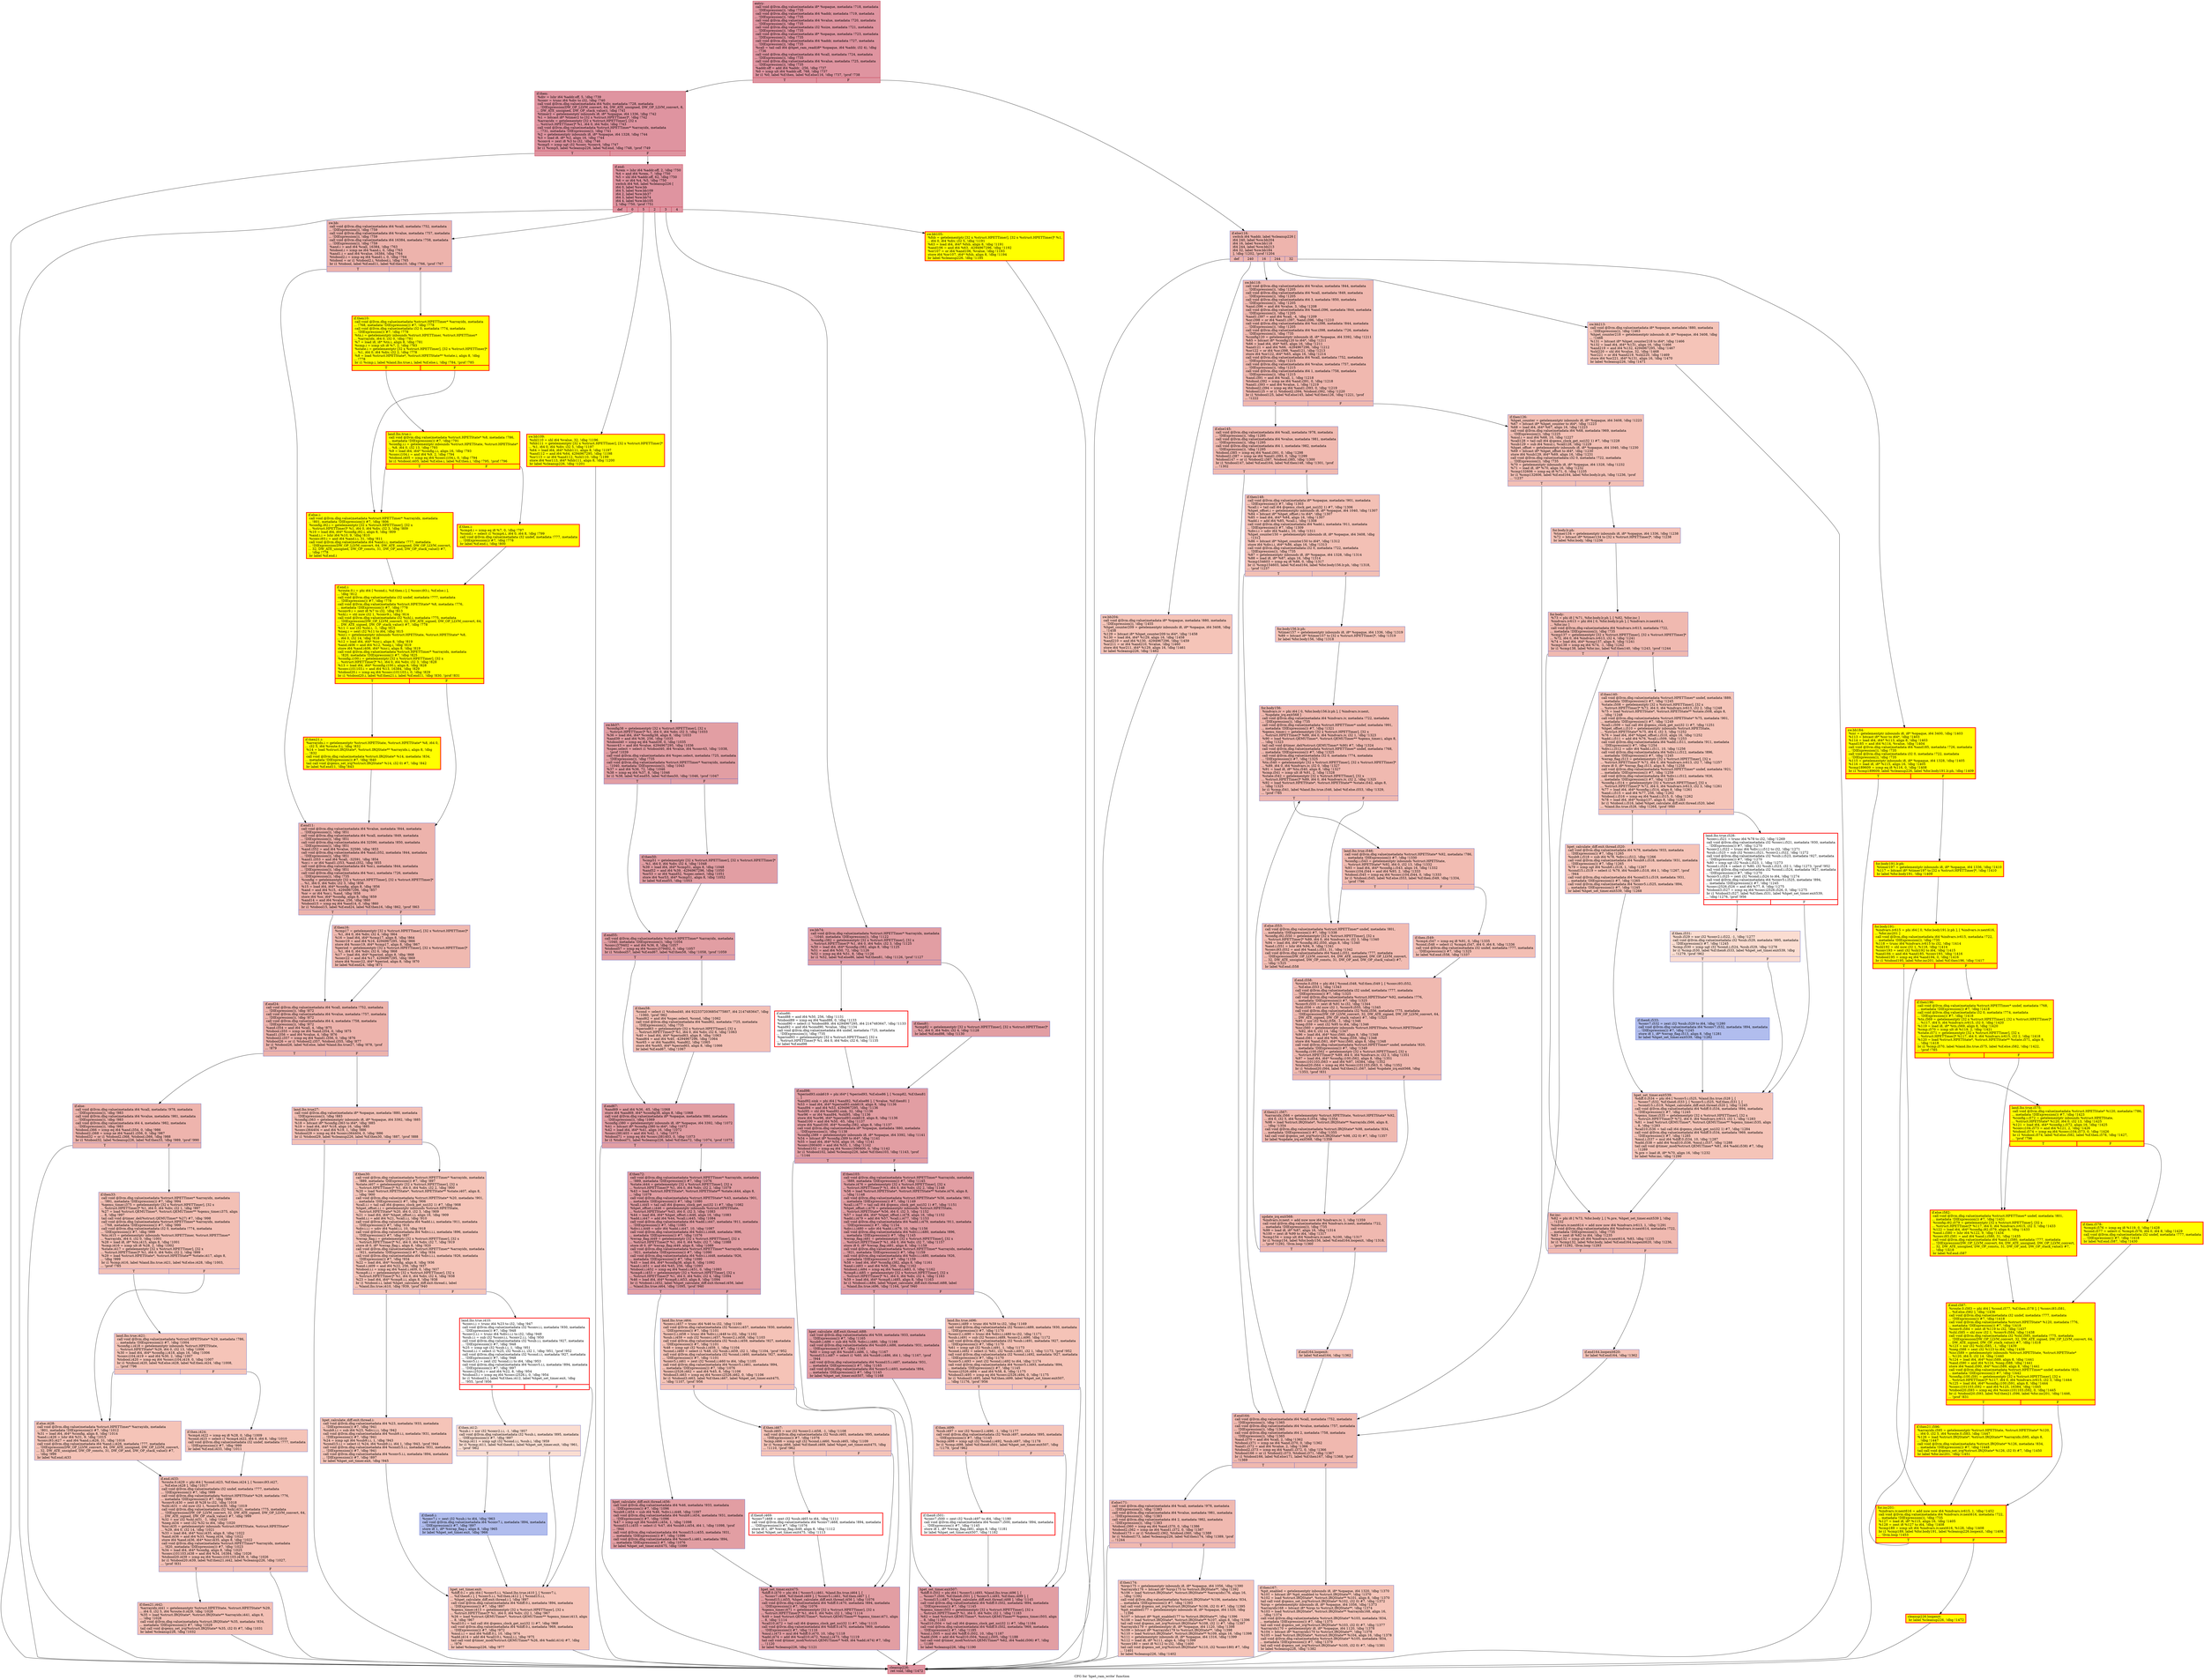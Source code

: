 digraph "CFG for 'hpet_ram_write' function" {
	label="CFG for 'hpet_ram_write' function";

	Node0x55a5171a6d30 [shape=record,color="#b70d28ff", style=filled, fillcolor="#b70d2870",label="{entry:\l  call void @llvm.dbg.value(metadata i8* %opaque, metadata !718, metadata\l... !DIExpression()), !dbg !735\l  call void @llvm.dbg.value(metadata i64 %addr, metadata !719, metadata\l... !DIExpression()), !dbg !735\l  call void @llvm.dbg.value(metadata i64 %value, metadata !720, metadata\l... !DIExpression()), !dbg !735\l  call void @llvm.dbg.value(metadata i32 %size, metadata !721, metadata\l... !DIExpression()), !dbg !735\l  call void @llvm.dbg.value(metadata i8* %opaque, metadata !723, metadata\l... !DIExpression()), !dbg !735\l  call void @llvm.dbg.value(metadata i64 %addr, metadata !727, metadata\l... !DIExpression()), !dbg !735\l  %call = tail call i64 @hpet_ram_read(i8* %opaque, i64 %addr, i32 4), !dbg\l... !736\l  call void @llvm.dbg.value(metadata i64 %call, metadata !724, metadata\l... !DIExpression()), !dbg !735\l  call void @llvm.dbg.value(metadata i64 %value, metadata !725, metadata\l... !DIExpression()), !dbg !735\l  %addr.off = add i64 %addr, -256, !dbg !737\l  %0 = icmp ult i64 %addr.off, 768, !dbg !737\l  br i1 %0, label %if.then, label %if.else116, !dbg !737, !prof !738\l|{<s0>T|<s1>F}}"];
	Node0x55a5171a6d30:s0 -> Node0x55a5171abe00;
	Node0x55a5171a6d30:s1 -> Node0x55a5171abee0;
	Node0x55a5171abe00 [shape=record,color="#b70d28ff", style=filled, fillcolor="#b70d2870",label="{if.then:                                          \l  %div = lshr i64 %addr.off, 5, !dbg !739\l  %conv = trunc i64 %div to i32, !dbg !740\l  call void @llvm.dbg.value(metadata i64 %div, metadata !728, metadata\l... !DIExpression(DW_OP_LLVM_convert, 64, DW_ATE_unsigned, DW_OP_LLVM_convert, 8,\l... DW_ATE_unsigned, DW_OP_stack_value)), !dbg !741\l  %timer2 = getelementptr inbounds i8, i8* %opaque, i64 1336, !dbg !742\l  %1 = bitcast i8* %timer2 to [32 x %struct.HPETTimer]*, !dbg !742\l  %arrayidx = getelementptr [32 x %struct.HPETTimer], [32 x\l... %struct.HPETTimer]* %1, i64 0, i64 %div, !dbg !743\l  call void @llvm.dbg.value(metadata %struct.HPETTimer* %arrayidx, metadata\l... !731, metadata !DIExpression()), !dbg !741\l  %2 = getelementptr inbounds i8, i8* %opaque, i64 1328, !dbg !744\l  %3 = load i8, i8* %2, align 16, !dbg !744\l  %conv4 = zext i8 %3 to i32, !dbg !746\l  %cmp5 = icmp ugt i32 %conv, %conv4, !dbg !747\l  br i1 %cmp5, label %cleanup226, label %if.end, !dbg !748, !prof !749\l|{<s0>T|<s1>F}}"];
	Node0x55a5171abe00:s0 -> Node0x55a5171bf790;
	Node0x55a5171abe00:s1 -> Node0x55a5171ada40;
	Node0x55a5171ada40 [shape=record,color="#b70d28ff", style=filled, fillcolor="#b70d2870",label="{if.end:                                           \l  %rem = lshr i64 %addr.off, 2, !dbg !750\l  %4 = and i64 %rem, 7, !dbg !750\l  %5 = shl i64 %addr.off, 62, !dbg !750\l  %6 = or i64 %4, %5, !dbg !750\l  switch i64 %6, label %cleanup226 [\l    i64 0, label %sw.bb\l    i64 5, label %sw.bb109\l    i64 2, label %sw.bb37\l    i64 3, label %sw.bb74\l    i64 4, label %sw.bb105\l  ], !dbg !750, !prof !751\l|{<s0>def|<s1>0|<s2>5|<s3>2|<s4>3|<s5>4}}"];
	Node0x55a5171ada40:s0 -> Node0x55a5171bf790;
	Node0x55a5171ada40:s1 -> Node0x55a5171af030;
	Node0x55a5171ada40:s2 -> Node0x55a5171be910;
	Node0x55a5171ada40:s3 -> Node0x55a51710f720;
	Node0x55a5171ada40:s4 -> Node0x55a5171bacb0;
	Node0x55a5171ada40:s5 -> Node0x55a5171be0e0;
	Node0x55a5171af030 [shape=record,color="#3d50c3ff", style=filled, fillcolor="#d6524470",label="{sw.bb:                                            \l  call void @llvm.dbg.value(metadata i64 %call, metadata !752, metadata\l... !DIExpression()), !dbg !759\l  call void @llvm.dbg.value(metadata i64 %value, metadata !757, metadata\l... !DIExpression()), !dbg !759\l  call void @llvm.dbg.value(metadata i64 16384, metadata !758, metadata\l... !DIExpression()), !dbg !759\l  %and.i = and i64 %call, 16384, !dbg !763\l  %tobool.i = icmp ne i64 %and.i, 0, !dbg !763\l  %and1.i = and i64 %value, 16384, !dbg !764\l  %tobool2.i = icmp eq i64 %and1.i, 0, !dbg !764\l  %tobool = or i1 %tobool2.i, %tobool.i, !dbg !765\l  br i1 %tobool, label %if.end11, label %if.then10, !dbg !766, !prof !767\l|{<s0>T|<s1>F}}"];
	Node0x55a5171af030:s0 -> Node0x55a5171af1b0;
	Node0x55a5171af030:s1 -> Node0x55a5171af140;
	Node0x55a5171af140 [shape=record,penwidth=3.0, style="filled", color="red", fillcolor="yellow",label="{if.then10:                                        \l  call void @llvm.dbg.value(metadata %struct.HPETTimer* %arrayidx, metadata\l... !768, metadata !DIExpression()) #7, !dbg !778\l  call void @llvm.dbg.value(metadata i32 0, metadata !774, metadata\l... !DIExpression()) #7, !dbg !778\l  %tn.i = getelementptr inbounds %struct.HPETTimer, %struct.HPETTimer*\l... %arrayidx, i64 0, i32 0, !dbg !781\l  %7 = load i8, i8* %tn.i, align 8, !dbg !781\l  %cmp.i = icmp ult i8 %7, 2, !dbg !783\l  %state.i = getelementptr [32 x %struct.HPETTimer], [32 x %struct.HPETTimer]*\l... %1, i64 0, i64 %div, i32 2, !dbg !778\l  %8 = load %struct.HPETState*, %struct.HPETState** %state.i, align 8, !dbg\l... !778\l  br i1 %cmp.i, label %land.lhs.true.i, label %if.else.i, !dbg !784, !prof !785\l|{<s0>T|<s1>F}}"];
	Node0x55a5171af140:s0 -> Node0x55a5171b1320;
	Node0x55a5171af140:s1 -> Node0x55a5171bfa10;
	Node0x55a5171b1320 [shape=record,penwidth=3.0, style="filled", color="red", fillcolor="yellow",label="{land.lhs.true.i:                                  \l  call void @llvm.dbg.value(metadata %struct.HPETState* %8, metadata !786,\l... metadata !DIExpression()) #7, !dbg !791\l  %config.i.i = getelementptr inbounds %struct.HPETState, %struct.HPETState*\l... %8, i64 0, i32 13, !dbg !793\l  %9 = load i64, i64* %config.i.i, align 16, !dbg !793\l  %conv.i104.i = and i64 %9, 2, !dbg !794\l  %tobool.i405 = icmp eq i64 %conv.i104.i, 0, !dbg !794\l  br i1 %tobool.i405, label %if.else.i, label %if.then.i, !dbg !795, !prof !796\l|{<s0>T|<s1>F}}"];
	Node0x55a5171b1320:s0 -> Node0x55a5171bfa10;
	Node0x55a5171b1320:s1 -> Node0x55a51719a880;
	Node0x55a51719a880 [shape=record,penwidth=3.0, style="filled", color="red", fillcolor="yellow",label="{if.then.i:                                        \l  %cmp4.i = icmp eq i8 %7, 0, !dbg !797\l  %cond.i = select i1 %cmp4.i, i64 0, i64 8, !dbg !799\l  call void @llvm.dbg.value(metadata i32 undef, metadata !777, metadata\l... !DIExpression()) #7, !dbg !778\l  br label %if.end.i, !dbg !800\l}"];
	Node0x55a51719a880 -> Node0x55a5171f0730;
	Node0x55a5171bfa10 [shape=record,penwidth=3.0, style="filled", color="red", fillcolor="yellow",label="{if.else.i:                                        \l  call void @llvm.dbg.value(metadata %struct.HPETTimer* %arrayidx, metadata\l... !801, metadata !DIExpression()) #7, !dbg !806\l  %config.i92.i = getelementptr [32 x %struct.HPETTimer], [32 x\l... %struct.HPETTimer]* %1, i64 0, i64 %div, i32 3, !dbg !809\l  %10 = load i64, i64* %config.i92.i, align 8, !dbg !809\l  %and.i.i = lshr i64 %10, 9, !dbg !810\l  %conv.i93.i = and i64 %and.i.i, 31, !dbg !811\l  call void @llvm.dbg.value(metadata i64 %and.i.i, metadata !777, metadata\l... !DIExpression(DW_OP_LLVM_convert, 64, DW_ATE_unsigned, DW_OP_LLVM_convert,\l... 32, DW_ATE_unsigned, DW_OP_constu, 31, DW_OP_and, DW_OP_stack_value)) #7,\l... !dbg !778\l  br label %if.end.i\l}"];
	Node0x55a5171bfa10 -> Node0x55a5171f0730;
	Node0x55a5171f0730 [shape=record,penwidth=3.0, style="filled", color="red", fillcolor="yellow",label="{if.end.i:                                         \l  %route.0.i = phi i64 [ %cond.i, %if.then.i ], [ %conv.i93.i, %if.else.i ],\l... !dbg !812\l  call void @llvm.dbg.value(metadata i32 undef, metadata !777, metadata\l... !DIExpression()) #7, !dbg !778\l  call void @llvm.dbg.value(metadata %struct.HPETState* %8, metadata !776,\l... metadata !DIExpression()) #7, !dbg !778\l  %conv9.i = zext i8 %7 to i32, !dbg !813\l  %shl.i = shl nuw i32 1, %conv9.i, !dbg !814\l  call void @llvm.dbg.value(metadata i32 %shl.i, metadata !775, metadata\l... !DIExpression(DW_OP_LLVM_convert, 32, DW_ATE_signed, DW_OP_LLVM_convert, 64,\l... DW_ATE_signed, DW_OP_stack_value)) #7, !dbg !778\l  %11 = xor i32 %shl.i, -1, !dbg !815\l  %neg.i = sext i32 %11 to i64, !dbg !815\l  %isr.i = getelementptr inbounds %struct.HPETState, %struct.HPETState* %8,\l... i64 0, i32 14, !dbg !818\l  %12 = load i64, i64* %isr.i, align 8, !dbg !819\l  %and.i406 = and i64 %12, %neg.i, !dbg !819\l  store i64 %and.i406, i64* %isr.i, align 8, !dbg !819\l  call void @llvm.dbg.value(metadata %struct.HPETTimer* %arrayidx, metadata\l... !820, metadata !DIExpression()) #7, !dbg !825\l  %config.i100.i = getelementptr [32 x %struct.HPETTimer], [32 x\l... %struct.HPETTimer]* %1, i64 0, i64 %div, i32 3, !dbg !828\l  %13 = load i64, i64* %config.i100.i, align 8, !dbg !828\l  %conv.i101103.i = and i64 %13, 16384, !dbg !829\l  %tobool20.i = icmp eq i64 %conv.i101103.i, 0, !dbg !829\l  br i1 %tobool20.i, label %if.then21.i, label %if.end11, !dbg !830, !prof !831\l|{<s0>T|<s1>F}}"];
	Node0x55a5171f0730:s0 -> Node0x55a51719a100;
	Node0x55a5171f0730:s1 -> Node0x55a5171af1b0;
	Node0x55a51719a100 [shape=record,penwidth=3.0, style="filled", color="red", fillcolor="yellow",label="{if.then21.i:                                      \l  %arrayidx.i = getelementptr %struct.HPETState, %struct.HPETState* %8, i64 0,\l... i32 5, i64 %route.0.i, !dbg !832\l  %14 = load %struct.IRQState*, %struct.IRQState** %arrayidx.i, align 8, !dbg\l... !832\l  call void @llvm.dbg.value(metadata %struct.IRQState* %14, metadata !834,\l... metadata !DIExpression()) #7, !dbg !840\l  tail call void @qemu_set_irq(%struct.IRQState* %14, i32 0) #7, !dbg !842\l  br label %if.end11, !dbg !843\l}"];
	Node0x55a51719a100 -> Node0x55a5171af1b0;
	Node0x55a5171af1b0 [shape=record,color="#3d50c3ff", style=filled, fillcolor="#d6524470",label="{if.end11:                                         \l  call void @llvm.dbg.value(metadata i64 %value, metadata !844, metadata\l... !DIExpression()), !dbg !851\l  call void @llvm.dbg.value(metadata i64 %call, metadata !849, metadata\l... !DIExpression()), !dbg !851\l  call void @llvm.dbg.value(metadata i64 32590, metadata !850, metadata\l... !DIExpression()), !dbg !851\l  %and.i352 = and i64 %value, 32590, !dbg !853\l  call void @llvm.dbg.value(metadata i64 %and.i352, metadata !844, metadata\l... !DIExpression()), !dbg !851\l  %and1.i353 = and i64 %call, -32591, !dbg !854\l  %or.i = or i64 %and1.i353, %and.i352, !dbg !855\l  call void @llvm.dbg.value(metadata i64 %or.i, metadata !844, metadata\l... !DIExpression()), !dbg !851\l  call void @llvm.dbg.value(metadata i64 %or.i, metadata !726, metadata\l... !DIExpression()), !dbg !735\l  %config = getelementptr [32 x %struct.HPETTimer], [32 x %struct.HPETTimer]*\l... %1, i64 0, i64 %div, i32 3, !dbg !856\l  %15 = load i64, i64* %config, align 8, !dbg !856\l  %and = and i64 %15, -4294967296, !dbg !857\l  %or = or i64 %or.i, %and, !dbg !858\l  store i64 %or, i64* %config, align 8, !dbg !859\l  %and14 = and i64 %value, 256, !dbg !860\l  %tobool15 = icmp eq i64 %and14, 0, !dbg !860\l  br i1 %tobool15, label %if.end24, label %if.then16, !dbg !862, !prof !863\l|{<s0>T|<s1>F}}"];
	Node0x55a5171af1b0:s0 -> Node0x55a51710f6d0;
	Node0x55a5171af1b0:s1 -> Node0x55a51710f680;
	Node0x55a51710f680 [shape=record,color="#3d50c3ff", style=filled, fillcolor="#de614d70",label="{if.then16:                                        \l  %cmp17 = getelementptr [32 x %struct.HPETTimer], [32 x %struct.HPETTimer]*\l... %1, i64 0, i64 %div, i32 4, !dbg !864\l  %16 = load i64, i64* %cmp17, align 8, !dbg !864\l  %conv19 = and i64 %16, 4294967295, !dbg !866\l  store i64 %conv19, i64* %cmp17, align 8, !dbg !867\l  %period = getelementptr [32 x %struct.HPETTimer], [32 x %struct.HPETTimer]*\l... %1, i64 0, i64 %div, i32 6, !dbg !868\l  %17 = load i64, i64* %period, align 8, !dbg !868\l  %conv22 = and i64 %17, 4294967295, !dbg !869\l  store i64 %conv22, i64* %period, align 8, !dbg !870\l  br label %if.end24, !dbg !871\l}"];
	Node0x55a51710f680 -> Node0x55a51710f6d0;
	Node0x55a51710f6d0 [shape=record,color="#3d50c3ff", style=filled, fillcolor="#d6524470",label="{if.end24:                                         \l  call void @llvm.dbg.value(metadata i64 %call, metadata !752, metadata\l... !DIExpression()), !dbg !872\l  call void @llvm.dbg.value(metadata i64 %value, metadata !757, metadata\l... !DIExpression()), !dbg !872\l  call void @llvm.dbg.value(metadata i64 4, metadata !758, metadata\l... !DIExpression()), !dbg !872\l  %and.i354 = and i64 %call, 4, !dbg !875\l  %tobool.i355 = icmp ne i64 %and.i354, 0, !dbg !875\l  %and1.i356 = and i64 %value, 4, !dbg !876\l  %tobool2.i357 = icmp eq i64 %and1.i356, 0, !dbg !876\l  %tobool26 = or i1 %tobool2.i357, %tobool.i355, !dbg !877\l  br i1 %tobool26, label %if.else, label %land.lhs.true27, !dbg !878, !prof\l... !879\l|{<s0>T|<s1>F}}"];
	Node0x55a51710f6d0:s0 -> Node0x55a5171b33d0;
	Node0x55a51710f6d0:s1 -> Node0x55a5171b3440;
	Node0x55a5171b3440 [shape=record,color="#3d50c3ff", style=filled, fillcolor="#e5705870",label="{land.lhs.true27:                                  \l  call void @llvm.dbg.value(metadata i8* %opaque, metadata !880, metadata\l... !DIExpression()), !dbg !883\l  %config.i363 = getelementptr inbounds i8, i8* %opaque, i64 3392, !dbg !885\l  %18 = bitcast i8* %config.i363 to i64*, !dbg !885\l  %19 = load i64, i64* %18, align 16, !dbg !885\l  %conv.i364404 = and i64 %19, 1, !dbg !886\l  %tobool29 = icmp eq i64 %conv.i364404, 0, !dbg !886\l  br i1 %tobool29, label %cleanup226, label %if.then30, !dbg !887, !prof !888\l|{<s0>T|<s1>F}}"];
	Node0x55a5171b3440:s0 -> Node0x55a5171bf790;
	Node0x55a5171b3440:s1 -> Node0x55a5171b3310;
	Node0x55a5171b3310 [shape=record,color="#3d50c3ff", style=filled, fillcolor="#e97a5f70",label="{if.then30:                                        \l  call void @llvm.dbg.value(metadata %struct.HPETTimer* %arrayidx, metadata\l... !889, metadata !DIExpression()) #7, !dbg !897\l  %state.i407 = getelementptr [32 x %struct.HPETTimer], [32 x\l... %struct.HPETTimer]* %1, i64 0, i64 %div, i32 2, !dbg !900\l  %20 = load %struct.HPETState*, %struct.HPETState** %state.i407, align 8,\l... !dbg !900\l  call void @llvm.dbg.value(metadata %struct.HPETState* %20, metadata !901,\l... metadata !DIExpression()) #7, !dbg !906\l  %call.i.i = tail call i64 @qemu_clock_get_ns(i32 1) #7, !dbg !908\l  %hpet_offset.i.i = getelementptr inbounds %struct.HPETState,\l... %struct.HPETState* %20, i64 0, i32 3, !dbg !909\l  %21 = load i64, i64* %hpet_offset.i.i, align 16, !dbg !909\l  %add.i.i = add i64 %21, %call.i.i, !dbg !910\l  call void @llvm.dbg.value(metadata i64 %add.i.i, metadata !911, metadata\l... !DIExpression()) #7, !dbg !916\l  %div.i.i.i = udiv i64 %add.i.i, 10, !dbg !918\l  call void @llvm.dbg.value(metadata i64 %div.i.i.i, metadata !896, metadata\l... !DIExpression()) #7, !dbg !897\l  %wrap_flag.i = getelementptr [32 x %struct.HPETTimer], [32 x\l... %struct.HPETTimer]* %1, i64 0, i64 %div, i32 7, !dbg !919\l  store i8 0, i8* %wrap_flag.i, align 8, !dbg !920\l  call void @llvm.dbg.value(metadata %struct.HPETTimer* %arrayidx, metadata\l... !921, metadata !DIExpression()) #7, !dbg !934\l  call void @llvm.dbg.value(metadata i64 %div.i.i.i, metadata !926, metadata\l... !DIExpression()) #7, !dbg !934\l  %22 = load i64, i64* %config, align 8, !dbg !936\l  %and.i.i409 = and i64 %22, 256, !dbg !937\l  %tobool.i.i = icmp eq i64 %and.i.i409, 0, !dbg !937\l  %cmp8.i.i = getelementptr [32 x %struct.HPETTimer], [32 x\l... %struct.HPETTimer]* %1, i64 0, i64 %div, i32 4, !dbg !938\l  %23 = load i64, i64* %cmp8.i.i, align 8, !dbg !938\l  br i1 %tobool.i.i, label %hpet_calculate_diff.exit.thread.i, label\l... %land.lhs.true.i410, !dbg !939, !prof !940\l|{<s0>T|<s1>F}}"];
	Node0x55a5171b3310:s0 -> Node0x55a517332fb0;
	Node0x55a5171b3310:s1 -> Node0x55a5171ab050;
	Node0x55a517332fb0 [shape=record,color="#3d50c3ff", style=filled, fillcolor="#e97a5f70",label="{hpet_calculate_diff.exit.thread.i:                \l  call void @llvm.dbg.value(metadata i64 %23, metadata !933, metadata\l... !DIExpression()) #7, !dbg !941\l  %sub9.i.i = sub i64 %23, %div.i.i.i, !dbg !942\l  call void @llvm.dbg.value(metadata i64 %sub9.i.i, metadata !931, metadata\l... !DIExpression()) #7, !dbg !941\l  %24 = icmp sgt i64 %sub9.i.i, 1, !dbg !943\l  %cond15.i.i = select i1 %24, i64 %sub9.i.i, i64 1, !dbg !943, !prof !944\l  call void @llvm.dbg.value(metadata i64 %cond15.i.i, metadata !931, metadata\l... !DIExpression()) #7, !dbg !941\l  call void @llvm.dbg.value(metadata i64 %conv5.i.i, metadata !894, metadata\l... !DIExpression()) #7, !dbg !897\l  br label %hpet_set_timer.exit, !dbg !945\l}"];
	Node0x55a517332fb0 -> Node0x55a517358650;
	Node0x55a5171ab050 [shape=record,penwidth=3.0, color="red",label="{land.lhs.true.i410:                               \l  %conv.i.i = trunc i64 %23 to i32, !dbg !947\l  call void @llvm.dbg.value(metadata i32 %conv.i.i, metadata !930, metadata\l... !DIExpression()) #7, !dbg !948\l  %conv2.i.i = trunc i64 %div.i.i.i to i32, !dbg !949\l  %sub.i.i = sub i32 %conv.i.i, %conv2.i.i, !dbg !950\l  call void @llvm.dbg.value(metadata i32 %sub.i.i, metadata !927, metadata\l... !DIExpression()) #7, !dbg !948\l  %25 = icmp sgt i32 %sub.i.i, 1, !dbg !951\l  %cond.i.i = select i1 %25, i32 %sub.i.i, i32 1, !dbg !951, !prof !952\l  call void @llvm.dbg.value(metadata i32 %cond.i.i, metadata !927, metadata\l... !DIExpression()) #7, !dbg !948\l  %conv5.i.i = zext i32 %cond.i.i to i64, !dbg !953\l  call void @llvm.dbg.value(metadata i64 %conv5.i.i, metadata !894, metadata\l... !DIExpression()) #7, !dbg !897\l  %conv.i2526.i = and i64 %22, 8, !dbg !954\l  %tobool3.i = icmp eq i64 %conv.i2526.i, 0, !dbg !954\l  br i1 %tobool3.i, label %if.then.i412, label %hpet_set_timer.exit, !dbg\l... !955, !prof !956\l|{<s0>T|<s1>F}}"];
	Node0x55a5171ab050:s0 -> Node0x55a5172606c0;
	Node0x55a5171ab050:s1 -> Node0x55a517358650;
	Node0x55a5172606c0 [shape=record,color="#3d50c3ff", style=filled, fillcolor="#f7b39670",label="{if.then.i412:                                     \l  %sub.i = xor i32 %conv2.i.i, -1, !dbg !957\l  call void @llvm.dbg.value(metadata i32 %sub.i, metadata !895, metadata\l... !DIExpression()) #7, !dbg !897\l  %cmp.i411 = icmp ugt i32 %cond.i.i, %sub.i, !dbg !959\l  br i1 %cmp.i411, label %if.then6.i, label %hpet_set_timer.exit, !dbg !961,\l... !prof !962\l|{<s0>T|<s1>F}}"];
	Node0x55a5172606c0:s0 -> Node0x55a517332f30;
	Node0x55a5172606c0:s1 -> Node0x55a517358650;
	Node0x55a517332f30 [shape=record,color="#3d50c3ff", style=filled, fillcolor="#4f69d970",label="{if.then6.i:                                       \l  %conv7.i = zext i32 %sub.i to i64, !dbg !963\l  call void @llvm.dbg.value(metadata i64 %conv7.i, metadata !894, metadata\l... !DIExpression()) #7, !dbg !897\l  store i8 1, i8* %wrap_flag.i, align 8, !dbg !965\l  br label %hpet_set_timer.exit, !dbg !966\l}"];
	Node0x55a517332f30 -> Node0x55a517358650;
	Node0x55a517358650 [shape=record,color="#3d50c3ff", style=filled, fillcolor="#e97a5f70",label="{hpet_set_timer.exit:                              \l  %diff.0.i = phi i64 [ %conv5.i.i, %land.lhs.true.i410 ], [ %conv7.i,\l... %if.then6.i ], [ %conv5.i.i, %if.then.i412 ], [ %cond15.i.i,\l... %hpet_calculate_diff.exit.thread.i ], !dbg !897\l  call void @llvm.dbg.value(metadata i64 %diff.0.i, metadata !894, metadata\l... !DIExpression()) #7, !dbg !897\l  %qemu_timer.i413 = getelementptr [32 x %struct.HPETTimer], [32 x\l... %struct.HPETTimer]* %1, i64 0, i64 %div, i32 1, !dbg !967\l  %26 = load %struct.QEMUTimer*, %struct.QEMUTimer** %qemu_timer.i413, align\l... 8, !dbg !967\l  %call10.i = tail call i64 @qemu_clock_get_ns(i32 1) #7, !dbg !968\l  call void @llvm.dbg.value(metadata i64 %diff.0.i, metadata !969, metadata\l... !DIExpression()) #7, !dbg !972\l  %mul.i.i = mul i64 %diff.0.i, 10, !dbg !974\l  %add.i414 = add i64 %call10.i, %mul.i.i, !dbg !975\l  tail call void @timer_mod(%struct.QEMUTimer* %26, i64 %add.i414) #7, !dbg\l... !976\l  br label %cleanup226, !dbg !977\l}"];
	Node0x55a517358650 -> Node0x55a5171bf790;
	Node0x55a5171b33d0 [shape=record,color="#3d50c3ff", style=filled, fillcolor="#d8564670",label="{if.else:                                          \l  call void @llvm.dbg.value(metadata i64 %call, metadata !978, metadata\l... !DIExpression()), !dbg !983\l  call void @llvm.dbg.value(metadata i64 %value, metadata !981, metadata\l... !DIExpression()), !dbg !983\l  call void @llvm.dbg.value(metadata i64 4, metadata !982, metadata\l... !DIExpression()), !dbg !983\l  %tobool.i366 = icmp eq i64 %and.i354, 0, !dbg !986\l  %tobool2.i368 = icmp ne i64 %and1.i356, 0, !dbg !987\l  %tobool32 = or i1 %tobool2.i368, %tobool.i366, !dbg !988\l  br i1 %tobool32, label %cleanup226, label %if.then33, !dbg !989, !prof !990\l|{<s0>T|<s1>F}}"];
	Node0x55a5171b33d0:s0 -> Node0x55a5171bf790;
	Node0x55a5171b33d0:s1 -> Node0x55a516cdba90;
	Node0x55a516cdba90 [shape=record,color="#3d50c3ff", style=filled, fillcolor="#e5705870",label="{if.then33:                                        \l  call void @llvm.dbg.value(metadata %struct.HPETTimer* %arrayidx, metadata\l... !991, metadata !DIExpression()) #7, !dbg !994\l  %qemu_timer.i375 = getelementptr [32 x %struct.HPETTimer], [32 x\l... %struct.HPETTimer]* %1, i64 0, i64 %div, i32 1, !dbg !997\l  %27 = load %struct.QEMUTimer*, %struct.QEMUTimer** %qemu_timer.i375, align\l... 8, !dbg !997\l  tail call void @timer_del(%struct.QEMUTimer* %27) #7, !dbg !998\l  call void @llvm.dbg.value(metadata %struct.HPETTimer* %arrayidx, metadata\l... !768, metadata !DIExpression()) #7, !dbg !999\l  call void @llvm.dbg.value(metadata i32 0, metadata !774, metadata\l... !DIExpression()) #7, !dbg !999\l  %tn.i415 = getelementptr inbounds %struct.HPETTimer, %struct.HPETTimer*\l... %arrayidx, i64 0, i32 0, !dbg !1001\l  %28 = load i8, i8* %tn.i415, align 8, !dbg !1001\l  %cmp.i416 = icmp ult i8 %28, 2, !dbg !1002\l  %state.i417 = getelementptr [32 x %struct.HPETTimer], [32 x\l... %struct.HPETTimer]* %1, i64 0, i64 %div, i32 2, !dbg !999\l  %29 = load %struct.HPETState*, %struct.HPETState** %state.i417, align 8,\l... !dbg !999\l  br i1 %cmp.i416, label %land.lhs.true.i421, label %if.else.i428, !dbg !1003,\l... !prof !785\l|{<s0>T|<s1>F}}"];
	Node0x55a516cdba90:s0 -> Node0x55a5173637b0;
	Node0x55a516cdba90:s1 -> Node0x55a517197220;
	Node0x55a5173637b0 [shape=record,color="#3d50c3ff", style=filled, fillcolor="#e97a5f70",label="{land.lhs.true.i421:                               \l  call void @llvm.dbg.value(metadata %struct.HPETState* %29, metadata !786,\l... metadata !DIExpression()) #7, !dbg !1004\l  %config.i.i418 = getelementptr inbounds %struct.HPETState,\l... %struct.HPETState* %29, i64 0, i32 13, !dbg !1006\l  %30 = load i64, i64* %config.i.i418, align 16, !dbg !1006\l  %conv.i104.i419 = and i64 %30, 2, !dbg !1007\l  %tobool.i420 = icmp eq i64 %conv.i104.i419, 0, !dbg !1007\l  br i1 %tobool.i420, label %if.else.i428, label %if.then.i424, !dbg !1008,\l... !prof !796\l|{<s0>T|<s1>F}}"];
	Node0x55a5173637b0:s0 -> Node0x55a517197220;
	Node0x55a5173637b0:s1 -> Node0x55a517363ca0;
	Node0x55a517363ca0 [shape=record,color="#3d50c3ff", style=filled, fillcolor="#e97a5f70",label="{if.then.i424:                                     \l  %cmp4.i422 = icmp eq i8 %28, 0, !dbg !1009\l  %cond.i423 = select i1 %cmp4.i422, i64 0, i64 8, !dbg !1010\l  call void @llvm.dbg.value(metadata i32 undef, metadata !777, metadata\l... !DIExpression()) #7, !dbg !999\l  br label %if.end.i433, !dbg !1011\l}"];
	Node0x55a517363ca0 -> Node0x55a517260670;
	Node0x55a517197220 [shape=record,color="#3d50c3ff", style=filled, fillcolor="#e97a5f70",label="{if.else.i428:                                     \l  call void @llvm.dbg.value(metadata %struct.HPETTimer* %arrayidx, metadata\l... !801, metadata !DIExpression()) #7, !dbg !1012\l  %31 = load i64, i64* %config, align 8, !dbg !1014\l  %and.i.i426 = lshr i64 %31, 9, !dbg !1015\l  %conv.i93.i427 = and i64 %and.i.i426, 31, !dbg !1016\l  call void @llvm.dbg.value(metadata i64 %and.i.i426, metadata !777, metadata\l... !DIExpression(DW_OP_LLVM_convert, 64, DW_ATE_unsigned, DW_OP_LLVM_convert,\l... 32, DW_ATE_unsigned, DW_OP_constu, 31, DW_OP_and, DW_OP_stack_value)) #7,\l... !dbg !999\l  br label %if.end.i433\l}"];
	Node0x55a517197220 -> Node0x55a517260670;
	Node0x55a517260670 [shape=record,color="#3d50c3ff", style=filled, fillcolor="#e5705870",label="{if.end.i433:                                      \l  %route.0.i429 = phi i64 [ %cond.i423, %if.then.i424 ], [ %conv.i93.i427,\l... %if.else.i428 ], !dbg !1017\l  call void @llvm.dbg.value(metadata i32 undef, metadata !777, metadata\l... !DIExpression()) #7, !dbg !999\l  call void @llvm.dbg.value(metadata %struct.HPETState* %29, metadata !776,\l... metadata !DIExpression()) #7, !dbg !999\l  %conv9.i430 = zext i8 %28 to i32, !dbg !1018\l  %shl.i431 = shl nuw i32 1, %conv9.i430, !dbg !1019\l  call void @llvm.dbg.value(metadata i32 %shl.i431, metadata !775, metadata\l... !DIExpression(DW_OP_LLVM_convert, 32, DW_ATE_signed, DW_OP_LLVM_convert, 64,\l... DW_ATE_signed, DW_OP_stack_value)) #7, !dbg !999\l  %32 = xor i32 %shl.i431, -1, !dbg !1020\l  %neg.i434 = sext i32 %32 to i64, !dbg !1020\l  %isr.i435 = getelementptr inbounds %struct.HPETState, %struct.HPETState*\l... %29, i64 0, i32 14, !dbg !1021\l  %33 = load i64, i64* %isr.i435, align 8, !dbg !1022\l  %and.i436 = and i64 %33, %neg.i434, !dbg !1022\l  store i64 %and.i436, i64* %isr.i435, align 8, !dbg !1022\l  call void @llvm.dbg.value(metadata %struct.HPETTimer* %arrayidx, metadata\l... !820, metadata !DIExpression()) #7, !dbg !1023\l  %34 = load i64, i64* %config, align 8, !dbg !1025\l  %conv.i101103.i438 = and i64 %34, 16384, !dbg !1026\l  %tobool20.i439 = icmp eq i64 %conv.i101103.i438, 0, !dbg !1026\l  br i1 %tobool20.i439, label %if.then21.i442, label %cleanup226, !dbg !1027,\l... !prof !831\l|{<s0>T|<s1>F}}"];
	Node0x55a517260670:s0 -> Node0x55a517363230;
	Node0x55a517260670:s1 -> Node0x55a5171bf790;
	Node0x55a517363230 [shape=record,color="#3d50c3ff", style=filled, fillcolor="#e5705870",label="{if.then21.i442:                                   \l  %arrayidx.i441 = getelementptr %struct.HPETState, %struct.HPETState* %29,\l... i64 0, i32 5, i64 %route.0.i429, !dbg !1028\l  %35 = load %struct.IRQState*, %struct.IRQState** %arrayidx.i441, align 8,\l... !dbg !1028\l  call void @llvm.dbg.value(metadata %struct.IRQState* %35, metadata !834,\l... metadata !DIExpression()) #7, !dbg !1029\l  tail call void @qemu_set_irq(%struct.IRQState* %35, i32 0) #7, !dbg !1031\l  br label %cleanup226, !dbg !1032\l}"];
	Node0x55a517363230 -> Node0x55a5171bf790;
	Node0x55a51710f720 [shape=record,color="#3d50c3ff", style=filled, fillcolor="#be242e70",label="{sw.bb37:                                          \l  %config38 = getelementptr [32 x %struct.HPETTimer], [32 x\l... %struct.HPETTimer]* %1, i64 0, i64 %div, i32 3, !dbg !1033\l  %36 = load i64, i64* %config38, align 8, !dbg !1033\l  %and39 = and i64 %36, 256, !dbg !1035\l  %tobool40 = icmp eq i64 %and39, 0, !dbg !1035\l  %conv43 = and i64 %value, 4294967295, !dbg !1036\l  %spec.select = select i1 %tobool40, i64 %value, i64 %conv43, !dbg !1038,\l... !prof !1039\l  call void @llvm.dbg.value(metadata i64 %spec.select, metadata !725, metadata\l... !DIExpression()), !dbg !735\l  call void @llvm.dbg.value(metadata %struct.HPETTimer* %arrayidx, metadata\l... !1040, metadata !DIExpression()), !dbg !1043\l  %37 = and i64 %36, 72, !dbg !1046\l  %38 = icmp eq i64 %37, 8, !dbg !1046\l  br i1 %38, label %if.end55, label %if.then50, !dbg !1046, !prof !1047\l|{<s0>T|<s1>F}}"];
	Node0x55a51710f720:s0 -> Node0x55a5171a3d90;
	Node0x55a51710f720:s1 -> Node0x55a5171a3d40;
	Node0x55a5171a3d40 [shape=record,color="#3d50c3ff", style=filled, fillcolor="#be242e70",label="{if.then50:                                        \l  %cmp51 = getelementptr [32 x %struct.HPETTimer], [32 x %struct.HPETTimer]*\l... %1, i64 0, i64 %div, i32 4, !dbg !1048\l  %39 = load i64, i64* %cmp51, align 8, !dbg !1048\l  %and52 = and i64 %39, -4294967296, !dbg !1050\l  %or53 = or i64 %and52, %spec.select, !dbg !1051\l  store i64 %or53, i64* %cmp51, align 8, !dbg !1052\l  br label %if.end55, !dbg !1053\l}"];
	Node0x55a5171a3d40 -> Node0x55a5171a3d90;
	Node0x55a5171a3d90 [shape=record,color="#3d50c3ff", style=filled, fillcolor="#be242e70",label="{if.end55:                                         \l  call void @llvm.dbg.value(metadata %struct.HPETTimer* %arrayidx, metadata\l... !1040, metadata !DIExpression()), !dbg !1054\l  %conv.i379402 = and i64 %36, 8, !dbg !1057\l  %tobool57 = icmp eq i64 %conv.i379402, 0, !dbg !1057\l  br i1 %tobool57, label %if.end67, label %if.then58, !dbg !1058, !prof !1059\l|{<s0>T|<s1>F}}"];
	Node0x55a5171a3d90:s0 -> Node0x55a5171b7f50;
	Node0x55a5171a3d90:s1 -> Node0x55a517104100;
	Node0x55a517104100 [shape=record,color="#3d50c3ff", style=filled, fillcolor="#e5705870",label="{if.then58:                                        \l  %cond = select i1 %tobool40, i64 9223372036854775807, i64 2147483647, !dbg\l... !1060, !prof !962\l  %and62 = and i64 %spec.select, %cond, !dbg !1062\l  call void @llvm.dbg.value(metadata i64 %and62, metadata !725, metadata\l... !DIExpression()), !dbg !735\l  %period63 = getelementptr [32 x %struct.HPETTimer], [32 x\l... %struct.HPETTimer]* %1, i64 0, i64 %div, i32 6, !dbg !1063\l  %40 = load i64, i64* %period63, align 8, !dbg !1063\l  %and64 = and i64 %40, -4294967296, !dbg !1064\l  %or65 = or i64 %and64, %and62, !dbg !1065\l  store i64 %or65, i64* %period63, align 8, !dbg !1066\l  br label %if.end67, !dbg !1067\l}"];
	Node0x55a517104100 -> Node0x55a5171b7f50;
	Node0x55a5171b7f50 [shape=record,color="#3d50c3ff", style=filled, fillcolor="#be242e70",label="{if.end67:                                         \l  %and69 = and i64 %36, -65, !dbg !1068\l  store i64 %and69, i64* %config38, align 8, !dbg !1068\l  call void @llvm.dbg.value(metadata i8* %opaque, metadata !880, metadata\l... !DIExpression()), !dbg !1069\l  %config.i380 = getelementptr inbounds i8, i8* %opaque, i64 3392, !dbg !1072\l  %41 = bitcast i8* %config.i380 to i64*, !dbg !1072\l  %42 = load i64, i64* %41, align 16, !dbg !1072\l  %conv.i381403 = and i64 %42, 1, !dbg !1073\l  %tobool71 = icmp eq i64 %conv.i381403, 0, !dbg !1073\l  br i1 %tobool71, label %cleanup226, label %if.then72, !dbg !1074, !prof !1075\l|{<s0>T|<s1>F}}"];
	Node0x55a5171b7f50:s0 -> Node0x55a5171bf790;
	Node0x55a5171b7f50:s1 -> Node0x55a51715c9f0;
	Node0x55a51715c9f0 [shape=record,color="#3d50c3ff", style=filled, fillcolor="#be242e70",label="{if.then72:                                        \l  call void @llvm.dbg.value(metadata %struct.HPETTimer* %arrayidx, metadata\l... !889, metadata !DIExpression()) #7, !dbg !1076\l  %state.i444 = getelementptr [32 x %struct.HPETTimer], [32 x\l... %struct.HPETTimer]* %1, i64 0, i64 %div, i32 2, !dbg !1079\l  %43 = load %struct.HPETState*, %struct.HPETState** %state.i444, align 8,\l... !dbg !1079\l  call void @llvm.dbg.value(metadata %struct.HPETState* %43, metadata !901,\l... metadata !DIExpression()) #7, !dbg !1080\l  %call.i.i445 = tail call i64 @qemu_clock_get_ns(i32 1) #7, !dbg !1082\l  %hpet_offset.i.i446 = getelementptr inbounds %struct.HPETState,\l... %struct.HPETState* %43, i64 0, i32 3, !dbg !1083\l  %44 = load i64, i64* %hpet_offset.i.i446, align 16, !dbg !1083\l  %add.i.i447 = add i64 %44, %call.i.i445, !dbg !1084\l  call void @llvm.dbg.value(metadata i64 %add.i.i447, metadata !911, metadata\l... !DIExpression()) #7, !dbg !1085\l  %div.i.i.i448 = udiv i64 %add.i.i447, 10, !dbg !1087\l  call void @llvm.dbg.value(metadata i64 %div.i.i.i448, metadata !896,\l... metadata !DIExpression()) #7, !dbg !1076\l  %wrap_flag.i449 = getelementptr [32 x %struct.HPETTimer], [32 x\l... %struct.HPETTimer]* %1, i64 0, i64 %div, i32 7, !dbg !1088\l  store i8 0, i8* %wrap_flag.i449, align 8, !dbg !1089\l  call void @llvm.dbg.value(metadata %struct.HPETTimer* %arrayidx, metadata\l... !921, metadata !DIExpression()) #7, !dbg !1090\l  call void @llvm.dbg.value(metadata i64 %div.i.i.i448, metadata !926,\l... metadata !DIExpression()) #7, !dbg !1090\l  %45 = load i64, i64* %config38, align 8, !dbg !1092\l  %and.i.i451 = and i64 %45, 256, !dbg !1093\l  %tobool.i.i452 = icmp eq i64 %and.i.i451, 0, !dbg !1093\l  %cmp8.i.i453 = getelementptr [32 x %struct.HPETTimer], [32 x\l... %struct.HPETTimer]* %1, i64 0, i64 %div, i32 4, !dbg !1094\l  %46 = load i64, i64* %cmp8.i.i453, align 8, !dbg !1094\l  br i1 %tobool.i.i452, label %hpet_calculate_diff.exit.thread.i456, label\l... %land.lhs.true.i464, !dbg !1095, !prof !940\l|{<s0>T|<s1>F}}"];
	Node0x55a51715c9f0:s0 -> Node0x55a51736bfc0;
	Node0x55a51715c9f0:s1 -> Node0x55a517344c00;
	Node0x55a51736bfc0 [shape=record,color="#3d50c3ff", style=filled, fillcolor="#be242e70",label="{hpet_calculate_diff.exit.thread.i456:             \l  call void @llvm.dbg.value(metadata i64 %46, metadata !933, metadata\l... !DIExpression()) #7, !dbg !1096\l  %sub9.i.i454 = sub i64 %46, %div.i.i.i448, !dbg !1097\l  call void @llvm.dbg.value(metadata i64 %sub9.i.i454, metadata !931, metadata\l... !DIExpression()) #7, !dbg !1096\l  %47 = icmp sgt i64 %sub9.i.i454, 1, !dbg !1098\l  %cond15.i.i455 = select i1 %47, i64 %sub9.i.i454, i64 1, !dbg !1098, !prof\l... !944\l  call void @llvm.dbg.value(metadata i64 %cond15.i.i455, metadata !931,\l... metadata !DIExpression()) #7, !dbg !1096\l  call void @llvm.dbg.value(metadata i64 %conv5.i.i461, metadata !894,\l... metadata !DIExpression()) #7, !dbg !1076\l  br label %hpet_set_timer.exit475, !dbg !1099\l}"];
	Node0x55a51736bfc0 -> Node0x55a517369c90;
	Node0x55a517344c00 [shape=record,color="#3d50c3ff", style=filled, fillcolor="#e8765c70",label="{land.lhs.true.i464:                               \l  %conv.i.i457 = trunc i64 %46 to i32, !dbg !1100\l  call void @llvm.dbg.value(metadata i32 %conv.i.i457, metadata !930, metadata\l... !DIExpression()) #7, !dbg !1101\l  %conv2.i.i458 = trunc i64 %div.i.i.i448 to i32, !dbg !1102\l  %sub.i.i459 = sub i32 %conv.i.i457, %conv2.i.i458, !dbg !1103\l  call void @llvm.dbg.value(metadata i32 %sub.i.i459, metadata !927, metadata\l... !DIExpression()) #7, !dbg !1101\l  %48 = icmp sgt i32 %sub.i.i459, 1, !dbg !1104\l  %cond.i.i460 = select i1 %48, i32 %sub.i.i459, i32 1, !dbg !1104, !prof !952\l  call void @llvm.dbg.value(metadata i32 %cond.i.i460, metadata !927, metadata\l... !DIExpression()) #7, !dbg !1101\l  %conv5.i.i461 = zext i32 %cond.i.i460 to i64, !dbg !1105\l  call void @llvm.dbg.value(metadata i64 %conv5.i.i461, metadata !894,\l... metadata !DIExpression()) #7, !dbg !1076\l  %conv.i2526.i462 = and i64 %45, 8, !dbg !1106\l  %tobool3.i463 = icmp eq i64 %conv.i2526.i462, 0, !dbg !1106\l  br i1 %tobool3.i463, label %if.then.i467, label %hpet_set_timer.exit475,\l... !dbg !1107, !prof !956\l|{<s0>T|<s1>F}}"];
	Node0x55a517344c00:s0 -> Node0x55a51736b820;
	Node0x55a517344c00:s1 -> Node0x55a517369c90;
	Node0x55a51736b820 [shape=record,color="#3d50c3ff", style=filled, fillcolor="#e97a5f70",label="{if.then.i467:                                     \l  %sub.i465 = xor i32 %conv2.i.i458, -1, !dbg !1108\l  call void @llvm.dbg.value(metadata i32 %sub.i465, metadata !895, metadata\l... !DIExpression()) #7, !dbg !1076\l  %cmp.i466 = icmp ugt i32 %cond.i.i460, %sub.i465, !dbg !1109\l  br i1 %cmp.i466, label %if.then6.i469, label %hpet_set_timer.exit475, !dbg\l... !1110, !prof !962\l|{<s0>T|<s1>F}}"];
	Node0x55a51736b820:s0 -> Node0x55a51736bc20;
	Node0x55a51736b820:s1 -> Node0x55a517369c90;
	Node0x55a51736bc20 [shape=record,penwidth=3.0, color="red",label="{if.then6.i469:                                    \l  %conv7.i468 = zext i32 %sub.i465 to i64, !dbg !1111\l  call void @llvm.dbg.value(metadata i64 %conv7.i468, metadata !894, metadata\l... !DIExpression()) #7, !dbg !1076\l  store i8 1, i8* %wrap_flag.i449, align 8, !dbg !1112\l  br label %hpet_set_timer.exit475, !dbg !1113\l}"];
	Node0x55a51736bc20 -> Node0x55a517369c90;
	Node0x55a517369c90 [shape=record,color="#3d50c3ff", style=filled, fillcolor="#be242e70",label="{hpet_set_timer.exit475:                           \l  %diff.0.i470 = phi i64 [ %conv5.i.i461, %land.lhs.true.i464 ], [\l... %conv7.i468, %if.then6.i469 ], [ %conv5.i.i461, %if.then.i467 ], [\l... %cond15.i.i455, %hpet_calculate_diff.exit.thread.i456 ], !dbg !1076\l  call void @llvm.dbg.value(metadata i64 %diff.0.i470, metadata !894, metadata\l... !DIExpression()) #7, !dbg !1076\l  %qemu_timer.i471 = getelementptr [32 x %struct.HPETTimer], [32 x\l... %struct.HPETTimer]* %1, i64 0, i64 %div, i32 1, !dbg !1114\l  %49 = load %struct.QEMUTimer*, %struct.QEMUTimer** %qemu_timer.i471, align\l... 8, !dbg !1114\l  %call10.i472 = tail call i64 @qemu_clock_get_ns(i32 1) #7, !dbg !1115\l  call void @llvm.dbg.value(metadata i64 %diff.0.i470, metadata !969, metadata\l... !DIExpression()) #7, !dbg !1116\l  %mul.i.i473 = mul i64 %diff.0.i470, 10, !dbg !1118\l  %add.i474 = add i64 %call10.i472, %mul.i.i473, !dbg !1119\l  tail call void @timer_mod(%struct.QEMUTimer* %49, i64 %add.i474) #7, !dbg\l... !1120\l  br label %cleanup226, !dbg !1121\l}"];
	Node0x55a517369c90 -> Node0x55a5171bf790;
	Node0x55a5171bacb0 [shape=record,color="#3d50c3ff", style=filled, fillcolor="#be242e70",label="{sw.bb74:                                          \l  call void @llvm.dbg.value(metadata %struct.HPETTimer* %arrayidx, metadata\l... !1040, metadata !DIExpression()), !dbg !1122\l  %config.i382 = getelementptr [32 x %struct.HPETTimer], [32 x\l... %struct.HPETTimer]* %1, i64 0, i64 %div, i32 3, !dbg !1125\l  %50 = load i64, i64* %config.i382, align 8, !dbg !1125\l  %51 = and i64 %50, 72, !dbg !1126\l  %52 = icmp eq i64 %51, 8, !dbg !1126\l  br i1 %52, label %if.else86, label %if.then81, !dbg !1126, !prof !1127\l|{<s0>T|<s1>F}}"];
	Node0x55a5171bacb0:s0 -> Node0x55a5171bae40;
	Node0x55a5171bacb0:s1 -> Node0x55a5171bada0;
	Node0x55a5171bada0 [shape=record,color="#3d50c3ff", style=filled, fillcolor="#be242e70",label="{if.then81:                                        \l  %cmp82 = getelementptr [32 x %struct.HPETTimer], [32 x %struct.HPETTimer]*\l... %1, i64 0, i64 %div, i32 4, !dbg !1128\l  br label %if.end98, !dbg !1130\l}"];
	Node0x55a5171bada0 -> Node0x55a5171badf0;
	Node0x55a5171bae40 [shape=record,penwidth=3.0, color="red",label="{if.else86:                                        \l  %and88 = and i64 %50, 256, !dbg !1131\l  %tobool89 = icmp eq i64 %and88, 0, !dbg !1133\l  %cond90 = select i1 %tobool89, i64 4294967295, i64 2147483647, !dbg !1133\l  %and92 = and i64 %cond90, %value, !dbg !1134\l  call void @llvm.dbg.value(metadata i64 undef, metadata !725, metadata\l... !DIExpression()), !dbg !735\l  %period93 = getelementptr [32 x %struct.HPETTimer], [32 x\l... %struct.HPETTimer]* %1, i64 0, i64 %div, i32 6, !dbg !1135\l  br label %if.end98\l}"];
	Node0x55a5171bae40 -> Node0x55a5171badf0;
	Node0x55a5171badf0 [shape=record,color="#3d50c3ff", style=filled, fillcolor="#be242e70",label="{if.end98:                                         \l  %period93.sink619 = phi i64* [ %period93, %if.else86 ], [ %cmp82, %if.then81\l... ]\l  %and92.sink = phi i64 [ %and92, %if.else86 ], [ %value, %if.then81 ]\l  %53 = load i64, i64* %period93.sink619, align 8, !dbg !1136\l  %and94 = and i64 %53, 4294967295, !dbg !1136\l  %shl95 = shl i64 %and92.sink, 32, !dbg !1136\l  %or96 = or i64 %and94, %shl95, !dbg !1136\l  store i64 %or96, i64* %period93.sink619, align 8, !dbg !1136\l  %and100 = and i64 %50, -65, !dbg !1137\l  store i64 %and100, i64* %config.i382, align 8, !dbg !1137\l  call void @llvm.dbg.value(metadata i8* %opaque, metadata !880, metadata\l... !DIExpression()), !dbg !1138\l  %config.i389 = getelementptr inbounds i8, i8* %opaque, i64 3392, !dbg !1141\l  %54 = bitcast i8* %config.i389 to i64*, !dbg !1141\l  %55 = load i64, i64* %54, align 16, !dbg !1141\l  %conv.i390400 = and i64 %55, 1, !dbg !1142\l  %tobool102 = icmp eq i64 %conv.i390400, 0, !dbg !1142\l  br i1 %tobool102, label %cleanup226, label %if.then103, !dbg !1143, !prof\l... !1144\l|{<s0>T|<s1>F}}"];
	Node0x55a5171badf0:s0 -> Node0x55a5171bf790;
	Node0x55a5171badf0:s1 -> Node0x55a5171bd8f0;
	Node0x55a5171bd8f0 [shape=record,color="#3d50c3ff", style=filled, fillcolor="#be242e70",label="{if.then103:                                       \l  call void @llvm.dbg.value(metadata %struct.HPETTimer* %arrayidx, metadata\l... !889, metadata !DIExpression()) #7, !dbg !1145\l  %state.i476 = getelementptr [32 x %struct.HPETTimer], [32 x\l... %struct.HPETTimer]* %1, i64 0, i64 %div, i32 2, !dbg !1148\l  %56 = load %struct.HPETState*, %struct.HPETState** %state.i476, align 8,\l... !dbg !1148\l  call void @llvm.dbg.value(metadata %struct.HPETState* %56, metadata !901,\l... metadata !DIExpression()) #7, !dbg !1149\l  %call.i.i477 = tail call i64 @qemu_clock_get_ns(i32 1) #7, !dbg !1151\l  %hpet_offset.i.i478 = getelementptr inbounds %struct.HPETState,\l... %struct.HPETState* %56, i64 0, i32 3, !dbg !1152\l  %57 = load i64, i64* %hpet_offset.i.i478, align 16, !dbg !1152\l  %add.i.i479 = add i64 %57, %call.i.i477, !dbg !1153\l  call void @llvm.dbg.value(metadata i64 %add.i.i479, metadata !911, metadata\l... !DIExpression()) #7, !dbg !1154\l  %div.i.i.i480 = udiv i64 %add.i.i479, 10, !dbg !1156\l  call void @llvm.dbg.value(metadata i64 %div.i.i.i480, metadata !896,\l... metadata !DIExpression()) #7, !dbg !1145\l  %wrap_flag.i481 = getelementptr [32 x %struct.HPETTimer], [32 x\l... %struct.HPETTimer]* %1, i64 0, i64 %div, i32 7, !dbg !1157\l  store i8 0, i8* %wrap_flag.i481, align 8, !dbg !1158\l  call void @llvm.dbg.value(metadata %struct.HPETTimer* %arrayidx, metadata\l... !921, metadata !DIExpression()) #7, !dbg !1159\l  call void @llvm.dbg.value(metadata i64 %div.i.i.i480, metadata !926,\l... metadata !DIExpression()) #7, !dbg !1159\l  %58 = load i64, i64* %config.i382, align 8, !dbg !1161\l  %and.i.i483 = and i64 %58, 256, !dbg !1162\l  %tobool.i.i484 = icmp eq i64 %and.i.i483, 0, !dbg !1162\l  %cmp8.i.i485 = getelementptr [32 x %struct.HPETTimer], [32 x\l... %struct.HPETTimer]* %1, i64 0, i64 %div, i32 4, !dbg !1163\l  %59 = load i64, i64* %cmp8.i.i485, align 8, !dbg !1163\l  br i1 %tobool.i.i484, label %hpet_calculate_diff.exit.thread.i488, label\l... %land.lhs.true.i496, !dbg !1164, !prof !940\l|{<s0>T|<s1>F}}"];
	Node0x55a5171bd8f0:s0 -> Node0x55a517353d60;
	Node0x55a5171bd8f0:s1 -> Node0x55a517344c80;
	Node0x55a517353d60 [shape=record,color="#3d50c3ff", style=filled, fillcolor="#be242e70",label="{hpet_calculate_diff.exit.thread.i488:             \l  call void @llvm.dbg.value(metadata i64 %59, metadata !933, metadata\l... !DIExpression()) #7, !dbg !1165\l  %sub9.i.i486 = sub i64 %59, %div.i.i.i480, !dbg !1166\l  call void @llvm.dbg.value(metadata i64 %sub9.i.i486, metadata !931, metadata\l... !DIExpression()) #7, !dbg !1165\l  %60 = icmp sgt i64 %sub9.i.i486, 1, !dbg !1167\l  %cond15.i.i487 = select i1 %60, i64 %sub9.i.i486, i64 1, !dbg !1167, !prof\l... !944\l  call void @llvm.dbg.value(metadata i64 %cond15.i.i487, metadata !931,\l... metadata !DIExpression()) #7, !dbg !1165\l  call void @llvm.dbg.value(metadata i64 %conv5.i.i493, metadata !894,\l... metadata !DIExpression()) #7, !dbg !1145\l  br label %hpet_set_timer.exit507, !dbg !1168\l}"];
	Node0x55a517353d60 -> Node0x55a517355030;
	Node0x55a517344c80 [shape=record,color="#3d50c3ff", style=filled, fillcolor="#e8765c70",label="{land.lhs.true.i496:                               \l  %conv.i.i489 = trunc i64 %59 to i32, !dbg !1169\l  call void @llvm.dbg.value(metadata i32 %conv.i.i489, metadata !930, metadata\l... !DIExpression()) #7, !dbg !1170\l  %conv2.i.i490 = trunc i64 %div.i.i.i480 to i32, !dbg !1171\l  %sub.i.i491 = sub i32 %conv.i.i489, %conv2.i.i490, !dbg !1172\l  call void @llvm.dbg.value(metadata i32 %sub.i.i491, metadata !927, metadata\l... !DIExpression()) #7, !dbg !1170\l  %61 = icmp sgt i32 %sub.i.i491, 1, !dbg !1173\l  %cond.i.i492 = select i1 %61, i32 %sub.i.i491, i32 1, !dbg !1173, !prof !952\l  call void @llvm.dbg.value(metadata i32 %cond.i.i492, metadata !927, metadata\l... !DIExpression()) #7, !dbg !1170\l  %conv5.i.i493 = zext i32 %cond.i.i492 to i64, !dbg !1174\l  call void @llvm.dbg.value(metadata i64 %conv5.i.i493, metadata !894,\l... metadata !DIExpression()) #7, !dbg !1145\l  %conv.i2526.i494 = and i64 %58, 8, !dbg !1175\l  %tobool3.i495 = icmp eq i64 %conv.i2526.i494, 0, !dbg !1175\l  br i1 %tobool3.i495, label %if.then.i499, label %hpet_set_timer.exit507,\l... !dbg !1176, !prof !956\l|{<s0>T|<s1>F}}"];
	Node0x55a517344c80:s0 -> Node0x55a5173535c0;
	Node0x55a517344c80:s1 -> Node0x55a517355030;
	Node0x55a5173535c0 [shape=record,color="#3d50c3ff", style=filled, fillcolor="#e97a5f70",label="{if.then.i499:                                     \l  %sub.i497 = xor i32 %conv2.i.i490, -1, !dbg !1177\l  call void @llvm.dbg.value(metadata i32 %sub.i497, metadata !895, metadata\l... !DIExpression()) #7, !dbg !1145\l  %cmp.i498 = icmp ugt i32 %cond.i.i492, %sub.i497, !dbg !1178\l  br i1 %cmp.i498, label %if.then6.i501, label %hpet_set_timer.exit507, !dbg\l... !1179, !prof !962\l|{<s0>T|<s1>F}}"];
	Node0x55a5173535c0:s0 -> Node0x55a5173539c0;
	Node0x55a5173535c0:s1 -> Node0x55a517355030;
	Node0x55a5173539c0 [shape=record,penwidth=3.0, color="red",label="{if.then6.i501:                                    \l  %conv7.i500 = zext i32 %sub.i497 to i64, !dbg !1180\l  call void @llvm.dbg.value(metadata i64 %conv7.i500, metadata !894, metadata\l... !DIExpression()) #7, !dbg !1145\l  store i8 1, i8* %wrap_flag.i481, align 8, !dbg !1181\l  br label %hpet_set_timer.exit507, !dbg !1182\l}"];
	Node0x55a5173539c0 -> Node0x55a517355030;
	Node0x55a517355030 [shape=record,color="#3d50c3ff", style=filled, fillcolor="#be242e70",label="{hpet_set_timer.exit507:                           \l  %diff.0.i502 = phi i64 [ %conv5.i.i493, %land.lhs.true.i496 ], [\l... %conv7.i500, %if.then6.i501 ], [ %conv5.i.i493, %if.then.i499 ], [\l... %cond15.i.i487, %hpet_calculate_diff.exit.thread.i488 ], !dbg !1145\l  call void @llvm.dbg.value(metadata i64 %diff.0.i502, metadata !894, metadata\l... !DIExpression()) #7, !dbg !1145\l  %qemu_timer.i503 = getelementptr [32 x %struct.HPETTimer], [32 x\l... %struct.HPETTimer]* %1, i64 0, i64 %div, i32 1, !dbg !1183\l  %62 = load %struct.QEMUTimer*, %struct.QEMUTimer** %qemu_timer.i503, align\l... 8, !dbg !1183\l  %call10.i504 = tail call i64 @qemu_clock_get_ns(i32 1) #7, !dbg !1184\l  call void @llvm.dbg.value(metadata i64 %diff.0.i502, metadata !969, metadata\l... !DIExpression()) #7, !dbg !1185\l  %mul.i.i505 = mul i64 %diff.0.i502, 10, !dbg !1187\l  %add.i506 = add i64 %call10.i504, %mul.i.i505, !dbg !1188\l  tail call void @timer_mod(%struct.QEMUTimer* %62, i64 %add.i506) #7, !dbg\l... !1189\l  br label %cleanup226, !dbg !1190\l}"];
	Node0x55a517355030 -> Node0x55a5171bf790;
	Node0x55a5171be0e0 [shape=record,penwidth=3.0, style="filled", color="red", fillcolor="yellow",label="{sw.bb105:                                         \l  %fsb = getelementptr [32 x %struct.HPETTimer], [32 x %struct.HPETTimer]* %1,\l... i64 0, i64 %div, i32 5, !dbg !1191\l  %63 = load i64, i64* %fsb, align 8, !dbg !1191\l  %and106 = and i64 %63, -4294967296, !dbg !1192\l  %or107 = or i64 %and106, %value, !dbg !1193\l  store i64 %or107, i64* %fsb, align 8, !dbg !1194\l  br label %cleanup226, !dbg !1195\l}"];
	Node0x55a5171be0e0 -> Node0x55a5171bf790;
	Node0x55a5171be910 [shape=record,penwidth=3.0, style="filled", color="red", fillcolor="yellow",label="{sw.bb109:                                         \l  %shl110 = shl i64 %value, 32, !dbg !1196\l  %fsb111 = getelementptr [32 x %struct.HPETTimer], [32 x %struct.HPETTimer]*\l... %1, i64 0, i64 %div, i32 5, !dbg !1197\l  %64 = load i64, i64* %fsb111, align 8, !dbg !1197\l  %and112 = and i64 %64, 4294967295, !dbg !1198\l  %or113 = or i64 %and112, %shl110, !dbg !1199\l  store i64 %or113, i64* %fsb111, align 8, !dbg !1200\l  br label %cleanup226, !dbg !1201\l}"];
	Node0x55a5171be910 -> Node0x55a5171bf790;
	Node0x55a5171abee0 [shape=record,color="#3d50c3ff", style=filled, fillcolor="#d8564670",label="{if.else116:                                       \l  switch i64 %addr, label %cleanup226 [\l    i64 240, label %sw.bb204\l    i64 16, label %sw.bb118\l    i64 244, label %sw.bb213\l    i64 32, label %sw.bb184\l  ], !dbg !1202, !prof !1204\l|{<s0>def|<s1>240|<s2>16|<s3>244|<s4>32}}"];
	Node0x55a5171abee0:s0 -> Node0x55a5171bf790;
	Node0x55a5171abee0:s1 -> Node0x55a5171cfa30;
	Node0x55a5171abee0:s2 -> Node0x55a5171bffd0;
	Node0x55a5171abee0:s3 -> Node0x55a5171b6180;
	Node0x55a5171abee0:s4 -> Node0x55a5171b1440;
	Node0x55a5171bffd0 [shape=record,color="#3d50c3ff", style=filled, fillcolor="#dc5d4a70",label="{sw.bb118:                                         \l  call void @llvm.dbg.value(metadata i64 %value, metadata !844, metadata\l... !DIExpression()), !dbg !1205\l  call void @llvm.dbg.value(metadata i64 %call, metadata !849, metadata\l... !DIExpression()), !dbg !1205\l  call void @llvm.dbg.value(metadata i64 3, metadata !850, metadata\l... !DIExpression()), !dbg !1205\l  %and.i396 = and i64 %value, 3, !dbg !1208\l  call void @llvm.dbg.value(metadata i64 %and.i396, metadata !844, metadata\l... !DIExpression()), !dbg !1205\l  %and1.i397 = and i64 %call, -4, !dbg !1209\l  %or.i398 = or i64 %and1.i397, %and.i396, !dbg !1210\l  call void @llvm.dbg.value(metadata i64 %or.i398, metadata !844, metadata\l... !DIExpression()), !dbg !1205\l  call void @llvm.dbg.value(metadata i64 %or.i398, metadata !726, metadata\l... !DIExpression()), !dbg !735\l  %config120 = getelementptr inbounds i8, i8* %opaque, i64 3392, !dbg !1211\l  %65 = bitcast i8* %config120 to i64*, !dbg !1211\l  %66 = load i64, i64* %65, align 16, !dbg !1211\l  %and121 = and i64 %66, -4294967296, !dbg !1212\l  %or122 = or i64 %or.i398, %and121, !dbg !1213\l  store i64 %or122, i64* %65, align 16, !dbg !1214\l  call void @llvm.dbg.value(metadata i64 %call, metadata !752, metadata\l... !DIExpression()), !dbg !1215\l  call void @llvm.dbg.value(metadata i64 %value, metadata !757, metadata\l... !DIExpression()), !dbg !1215\l  call void @llvm.dbg.value(metadata i64 1, metadata !758, metadata\l... !DIExpression()), !dbg !1215\l  %and.i391 = and i64 %call, 1, !dbg !1218\l  %tobool.i392 = icmp ne i64 %and.i391, 0, !dbg !1218\l  %and1.i393 = and i64 %value, 1, !dbg !1219\l  %tobool2.i394 = icmp eq i64 %and1.i393, 0, !dbg !1219\l  %tobool125 = or i1 %tobool2.i394, %tobool.i392, !dbg !1220\l  br i1 %tobool125, label %if.else145, label %if.then126, !dbg !1221, !prof\l... !1222\l|{<s0>T|<s1>F}}"];
	Node0x55a5171bffd0:s0 -> Node0x55a5171c0ce0;
	Node0x55a5171bffd0:s1 -> Node0x55a5171c0c00;
	Node0x55a5171c0c00 [shape=record,color="#3d50c3ff", style=filled, fillcolor="#e5705870",label="{if.then126:                                       \l  %hpet_counter = getelementptr inbounds i8, i8* %opaque, i64 3408, !dbg !1223\l  %67 = bitcast i8* %hpet_counter to i64*, !dbg !1223\l  %68 = load i64, i64* %67, align 16, !dbg !1223\l  call void @llvm.dbg.value(metadata i64 %68, metadata !969, metadata\l... !DIExpression()), !dbg !1225\l  %mul.i = mul i64 %68, 10, !dbg !1227\l  %call128 = tail call i64 @qemu_clock_get_ns(i32 1) #7, !dbg !1228\l  %sub129 = sub i64 %mul.i, %call128, !dbg !1229\l  %hpet_offset = getelementptr inbounds i8, i8* %opaque, i64 1040, !dbg !1230\l  %69 = bitcast i8* %hpet_offset to i64*, !dbg !1230\l  store i64 %sub129, i64* %69, align 16, !dbg !1231\l  call void @llvm.dbg.value(metadata i32 0, metadata !722, metadata\l... !DIExpression()), !dbg !735\l  %70 = getelementptr inbounds i8, i8* %opaque, i64 1328, !dbg !1232\l  %71 = load i8, i8* %70, align 16, !dbg !1232\l  %cmp132606 = icmp eq i8 %71, 0, !dbg !1235\l  br i1 %cmp132606, label %if.end164, label %for.body.lr.ph, !dbg !1236, !prof\l... !1237\l|{<s0>T|<s1>F}}"];
	Node0x55a5171c0c00:s0 -> Node0x55a5171c0c70;
	Node0x55a5171c0c00:s1 -> Node0x55a51719e0d0;
	Node0x55a51719e0d0 [shape=record,color="#3d50c3ff", style=filled, fillcolor="#e8765c70",label="{for.body.lr.ph:                                   \l  %timer134 = getelementptr inbounds i8, i8* %opaque, i64 1336, !dbg !1238\l  %72 = bitcast i8* %timer134 to [32 x %struct.HPETTimer]*, !dbg !1238\l  br label %for.body, !dbg !1236\l}"];
	Node0x55a51719e0d0 -> Node0x55a5171c20f0;
	Node0x55a5171c20f0 [shape=record,color="#3d50c3ff", style=filled, fillcolor="#de614d70",label="{for.body:                                         \l  %73 = phi i8 [ %71, %for.body.lr.ph ], [ %82, %for.inc ]\l  %indvars.iv613 = phi i64 [ 0, %for.body.lr.ph ], [ %indvars.iv.next614,\l... %for.inc ]\l  call void @llvm.dbg.value(metadata i64 %indvars.iv613, metadata !722,\l... metadata !DIExpression()), !dbg !735\l  %cmp137 = getelementptr [32 x %struct.HPETTimer], [32 x %struct.HPETTimer]*\l... %72, i64 0, i64 %indvars.iv613, i32 4, !dbg !1241\l  %74 = load i64, i64* %cmp137, align 8, !dbg !1241\l  %cmp138 = icmp eq i64 %74, -1, !dbg !1242\l  br i1 %cmp138, label %for.inc, label %if.then140, !dbg !1243, !prof !1244\l|{<s0>T|<s1>F}}"];
	Node0x55a5171c20f0:s0 -> Node0x55a5171c2040;
	Node0x55a5171c20f0:s1 -> Node0x55a5171628c0;
	Node0x55a5171628c0 [shape=record,color="#3d50c3ff", style=filled, fillcolor="#e97a5f70",label="{if.then140:                                       \l  call void @llvm.dbg.value(metadata %struct.HPETTimer* undef, metadata !889,\l... metadata !DIExpression()) #7, !dbg !1245\l  %state.i508 = getelementptr [32 x %struct.HPETTimer], [32 x\l... %struct.HPETTimer]* %72, i64 0, i64 %indvars.iv613, i32 2, !dbg !1248\l  %75 = load %struct.HPETState*, %struct.HPETState** %state.i508, align 8,\l... !dbg !1248\l  call void @llvm.dbg.value(metadata %struct.HPETState* %75, metadata !901,\l... metadata !DIExpression()) #7, !dbg !1249\l  %call.i.i509 = tail call i64 @qemu_clock_get_ns(i32 1) #7, !dbg !1251\l  %hpet_offset.i.i510 = getelementptr inbounds %struct.HPETState,\l... %struct.HPETState* %75, i64 0, i32 3, !dbg !1252\l  %76 = load i64, i64* %hpet_offset.i.i510, align 16, !dbg !1252\l  %add.i.i511 = add i64 %76, %call.i.i509, !dbg !1253\l  call void @llvm.dbg.value(metadata i64 %add.i.i511, metadata !911, metadata\l... !DIExpression()) #7, !dbg !1254\l  %div.i.i.i512 = udiv i64 %add.i.i511, 10, !dbg !1256\l  call void @llvm.dbg.value(metadata i64 %div.i.i.i512, metadata !896,\l... metadata !DIExpression()) #7, !dbg !1245\l  %wrap_flag.i513 = getelementptr [32 x %struct.HPETTimer], [32 x\l... %struct.HPETTimer]* %72, i64 0, i64 %indvars.iv613, i32 7, !dbg !1257\l  store i8 0, i8* %wrap_flag.i513, align 8, !dbg !1258\l  call void @llvm.dbg.value(metadata %struct.HPETTimer* undef, metadata !921,\l... metadata !DIExpression()) #7, !dbg !1259\l  call void @llvm.dbg.value(metadata i64 %div.i.i.i512, metadata !926,\l... metadata !DIExpression()) #7, !dbg !1259\l  %config.i.i514 = getelementptr [32 x %struct.HPETTimer], [32 x\l... %struct.HPETTimer]* %72, i64 0, i64 %indvars.iv613, i32 3, !dbg !1261\l  %77 = load i64, i64* %config.i.i514, align 8, !dbg !1261\l  %and.i.i515 = and i64 %77, 256, !dbg !1262\l  %tobool.i.i516 = icmp eq i64 %and.i.i515, 0, !dbg !1262\l  %78 = load i64, i64* %cmp137, align 8, !dbg !1263\l  br i1 %tobool.i.i516, label %hpet_calculate_diff.exit.thread.i520, label\l... %land.lhs.true.i528, !dbg !1264, !prof !940\l|{<s0>T|<s1>F}}"];
	Node0x55a5171628c0:s0 -> Node0x55a517352e00;
	Node0x55a5171628c0:s1 -> Node0x55a51736b7d0;
	Node0x55a517352e00 [shape=record,color="#3d50c3ff", style=filled, fillcolor="#e97a5f70",label="{hpet_calculate_diff.exit.thread.i520:             \l  call void @llvm.dbg.value(metadata i64 %78, metadata !933, metadata\l... !DIExpression()) #7, !dbg !1265\l  %sub9.i.i518 = sub i64 %78, %div.i.i.i512, !dbg !1266\l  call void @llvm.dbg.value(metadata i64 %sub9.i.i518, metadata !931, metadata\l... !DIExpression()) #7, !dbg !1265\l  %79 = icmp sgt i64 %sub9.i.i518, 1, !dbg !1267\l  %cond15.i.i519 = select i1 %79, i64 %sub9.i.i518, i64 1, !dbg !1267, !prof\l... !944\l  call void @llvm.dbg.value(metadata i64 %cond15.i.i519, metadata !931,\l... metadata !DIExpression()) #7, !dbg !1265\l  call void @llvm.dbg.value(metadata i64 %conv5.i.i525, metadata !894,\l... metadata !DIExpression()) #7, !dbg !1245\l  br label %hpet_set_timer.exit539, !dbg !1268\l}"];
	Node0x55a517352e00 -> Node0x55a51736d260;
	Node0x55a51736b7d0 [shape=record,penwidth=3.0, color="red",label="{land.lhs.true.i528:                               \l  %conv.i.i521 = trunc i64 %78 to i32, !dbg !1269\l  call void @llvm.dbg.value(metadata i32 %conv.i.i521, metadata !930, metadata\l... !DIExpression()) #7, !dbg !1270\l  %conv2.i.i522 = trunc i64 %div.i.i.i512 to i32, !dbg !1271\l  %sub.i.i523 = sub i32 %conv.i.i521, %conv2.i.i522, !dbg !1272\l  call void @llvm.dbg.value(metadata i32 %sub.i.i523, metadata !927, metadata\l... !DIExpression()) #7, !dbg !1270\l  %80 = icmp sgt i32 %sub.i.i523, 1, !dbg !1273\l  %cond.i.i524 = select i1 %80, i32 %sub.i.i523, i32 1, !dbg !1273, !prof !952\l  call void @llvm.dbg.value(metadata i32 %cond.i.i524, metadata !927, metadata\l... !DIExpression()) #7, !dbg !1270\l  %conv5.i.i525 = zext i32 %cond.i.i524 to i64, !dbg !1274\l  call void @llvm.dbg.value(metadata i64 %conv5.i.i525, metadata !894,\l... metadata !DIExpression()) #7, !dbg !1245\l  %conv.i2526.i526 = and i64 %77, 8, !dbg !1275\l  %tobool3.i527 = icmp eq i64 %conv.i2526.i526, 0, !dbg !1275\l  br i1 %tobool3.i527, label %if.then.i531, label %hpet_set_timer.exit539,\l... !dbg !1276, !prof !956\l|{<s0>T|<s1>F}}"];
	Node0x55a51736b7d0:s0 -> Node0x55a517352660;
	Node0x55a51736b7d0:s1 -> Node0x55a51736d260;
	Node0x55a517352660 [shape=record,color="#3d50c3ff", style=filled, fillcolor="#f7b39670",label="{if.then.i531:                                     \l  %sub.i529 = xor i32 %conv2.i.i522, -1, !dbg !1277\l  call void @llvm.dbg.value(metadata i32 %sub.i529, metadata !895, metadata\l... !DIExpression()) #7, !dbg !1245\l  %cmp.i530 = icmp ugt i32 %cond.i.i524, %sub.i529, !dbg !1278\l  br i1 %cmp.i530, label %if.then6.i533, label %hpet_set_timer.exit539, !dbg\l... !1279, !prof !962\l|{<s0>T|<s1>F}}"];
	Node0x55a517352660:s0 -> Node0x55a517352a60;
	Node0x55a517352660:s1 -> Node0x55a51736d260;
	Node0x55a517352a60 [shape=record,color="#3d50c3ff", style=filled, fillcolor="#4f69d970",label="{if.then6.i533:                                    \l  %conv7.i532 = zext i32 %sub.i529 to i64, !dbg !1280\l  call void @llvm.dbg.value(metadata i64 %conv7.i532, metadata !894, metadata\l... !DIExpression()) #7, !dbg !1245\l  store i8 1, i8* %wrap_flag.i513, align 8, !dbg !1281\l  br label %hpet_set_timer.exit539, !dbg !1282\l}"];
	Node0x55a517352a60 -> Node0x55a51736d260;
	Node0x55a51736d260 [shape=record,color="#3d50c3ff", style=filled, fillcolor="#e97a5f70",label="{hpet_set_timer.exit539:                           \l  %diff.0.i534 = phi i64 [ %conv5.i.i525, %land.lhs.true.i528 ], [\l... %conv7.i532, %if.then6.i533 ], [ %conv5.i.i525, %if.then.i531 ], [\l... %cond15.i.i519, %hpet_calculate_diff.exit.thread.i520 ], !dbg !1245\l  call void @llvm.dbg.value(metadata i64 %diff.0.i534, metadata !894, metadata\l... !DIExpression()) #7, !dbg !1245\l  %qemu_timer.i535 = getelementptr [32 x %struct.HPETTimer], [32 x\l... %struct.HPETTimer]* %72, i64 0, i64 %indvars.iv613, i32 1, !dbg !1283\l  %81 = load %struct.QEMUTimer*, %struct.QEMUTimer** %qemu_timer.i535, align\l... 8, !dbg !1283\l  %call10.i536 = tail call i64 @qemu_clock_get_ns(i32 1) #7, !dbg !1284\l  call void @llvm.dbg.value(metadata i64 %diff.0.i534, metadata !969, metadata\l... !DIExpression()) #7, !dbg !1285\l  %mul.i.i537 = mul i64 %diff.0.i534, 10, !dbg !1287\l  %add.i538 = add i64 %call10.i536, %mul.i.i537, !dbg !1288\l  tail call void @timer_mod(%struct.QEMUTimer* %81, i64 %add.i538) #7, !dbg\l... !1289\l  %.pre = load i8, i8* %70, align 16, !dbg !1232\l  br label %for.inc, !dbg !1290\l}"];
	Node0x55a51736d260 -> Node0x55a5171c2040;
	Node0x55a5171c2040 [shape=record,color="#3d50c3ff", style=filled, fillcolor="#de614d70",label="{for.inc:                                          \l  %82 = phi i8 [ %73, %for.body ], [ %.pre, %hpet_set_timer.exit539 ], !dbg\l... !1232\l  %indvars.iv.next614 = add nuw nsw i64 %indvars.iv613, 1, !dbg !1291\l  call void @llvm.dbg.value(metadata i64 %indvars.iv.next614, metadata !722,\l... metadata !DIExpression()), !dbg !735\l  %83 = zext i8 %82 to i64, !dbg !1235\l  %cmp132 = icmp ult i64 %indvars.iv.next614, %83, !dbg !1235\l  br i1 %cmp132, label %for.body, label %if.end164.loopexit620, !dbg !1236,\l... !prof !1292, !llvm.loop !1293\l|{<s0>T|<s1>F}}"];
	Node0x55a5171c2040:s0 -> Node0x55a5171c20f0;
	Node0x55a5171c2040:s1 -> Node0x55a5171bbfa0;
	Node0x55a5171c0ce0 [shape=record,color="#3d50c3ff", style=filled, fillcolor="#de614d70",label="{if.else145:                                       \l  call void @llvm.dbg.value(metadata i64 %call, metadata !978, metadata\l... !DIExpression()), !dbg !1295\l  call void @llvm.dbg.value(metadata i64 %value, metadata !981, metadata\l... !DIExpression()), !dbg !1295\l  call void @llvm.dbg.value(metadata i64 1, metadata !982, metadata\l... !DIExpression()), !dbg !1295\l  %tobool.i385 = icmp eq i64 %and.i391, 0, !dbg !1298\l  %tobool2.i387 = icmp ne i64 %and1.i393, 0, !dbg !1299\l  %tobool147 = or i1 %tobool2.i387, %tobool.i385, !dbg !1300\l  br i1 %tobool147, label %if.end164, label %if.then148, !dbg !1301, !prof\l... !1302\l|{<s0>T|<s1>F}}"];
	Node0x55a5171c0ce0:s0 -> Node0x55a5171c0c70;
	Node0x55a5171c0ce0:s1 -> Node0x55a5171b8660;
	Node0x55a5171b8660 [shape=record,color="#3d50c3ff", style=filled, fillcolor="#e5705870",label="{if.then148:                                       \l  call void @llvm.dbg.value(metadata i8* %opaque, metadata !901, metadata\l... !DIExpression()) #7, !dbg !1303\l  %call.i = tail call i64 @qemu_clock_get_ns(i32 1) #7, !dbg !1306\l  %hpet_offset.i = getelementptr inbounds i8, i8* %opaque, i64 1040, !dbg !1307\l  %84 = bitcast i8* %hpet_offset.i to i64*, !dbg !1307\l  %85 = load i64, i64* %84, align 16, !dbg !1307\l  %add.i = add i64 %85, %call.i, !dbg !1308\l  call void @llvm.dbg.value(metadata i64 %add.i, metadata !911, metadata\l... !DIExpression()) #7, !dbg !1309\l  %div.i.i = udiv i64 %add.i, 10, !dbg !1311\l  %hpet_counter150 = getelementptr inbounds i8, i8* %opaque, i64 3408, !dbg\l... !1312\l  %86 = bitcast i8* %hpet_counter150 to i64*, !dbg !1312\l  store i64 %div.i.i, i64* %86, align 16, !dbg !1313\l  call void @llvm.dbg.value(metadata i32 0, metadata !722, metadata\l... !DIExpression()), !dbg !735\l  %87 = getelementptr inbounds i8, i8* %opaque, i64 1328, !dbg !1314\l  %88 = load i8, i8* %87, align 16, !dbg !1314\l  %cmp154603 = icmp eq i8 %88, 0, !dbg !1317\l  br i1 %cmp154603, label %if.end164, label %for.body156.lr.ph, !dbg !1318,\l... !prof !1237\l|{<s0>T|<s1>F}}"];
	Node0x55a5171b8660:s0 -> Node0x55a5171c0c70;
	Node0x55a5171b8660:s1 -> Node0x55a51737c2e0;
	Node0x55a51737c2e0 [shape=record,color="#3d50c3ff", style=filled, fillcolor="#e8765c70",label="{for.body156.lr.ph:                                \l  %timer157 = getelementptr inbounds i8, i8* %opaque, i64 1336, !dbg !1319\l  %89 = bitcast i8* %timer157 to [32 x %struct.HPETTimer]*, !dbg !1319\l  br label %for.body156, !dbg !1318\l}"];
	Node0x55a51737c2e0 -> Node0x55a5171c5ff0;
	Node0x55a5171c5ff0 [shape=record,color="#3d50c3ff", style=filled, fillcolor="#de614d70",label="{for.body156:                                      \l  %indvars.iv = phi i64 [ 0, %for.body156.lr.ph ], [ %indvars.iv.next,\l... %update_irq.exit568 ]\l  call void @llvm.dbg.value(metadata i64 %indvars.iv, metadata !722, metadata\l... !DIExpression()), !dbg !735\l  call void @llvm.dbg.value(metadata %struct.HPETTimer* undef, metadata !991,\l... metadata !DIExpression()) #7, !dbg !1321\l  %qemu_timer.i = getelementptr [32 x %struct.HPETTimer], [32 x\l... %struct.HPETTimer]* %89, i64 0, i64 %indvars.iv, i32 1, !dbg !1323\l  %90 = load %struct.QEMUTimer*, %struct.QEMUTimer** %qemu_timer.i, align 8,\l... !dbg !1323\l  tail call void @timer_del(%struct.QEMUTimer* %90) #7, !dbg !1324\l  call void @llvm.dbg.value(metadata %struct.HPETTimer* undef, metadata !768,\l... metadata !DIExpression()) #7, !dbg !1325\l  call void @llvm.dbg.value(metadata i32 0, metadata !774, metadata\l... !DIExpression()) #7, !dbg !1325\l  %tn.i540 = getelementptr [32 x %struct.HPETTimer], [32 x %struct.HPETTimer]*\l... %89, i64 0, i64 %indvars.iv, i32 0, !dbg !1327\l  %91 = load i8, i8* %tn.i540, align 8, !dbg !1327\l  %cmp.i541 = icmp ult i8 %91, 2, !dbg !1328\l  %state.i542 = getelementptr [32 x %struct.HPETTimer], [32 x\l... %struct.HPETTimer]* %89, i64 0, i64 %indvars.iv, i32 2, !dbg !1325\l  %92 = load %struct.HPETState*, %struct.HPETState** %state.i542, align 8,\l... !dbg !1325\l  br i1 %cmp.i541, label %land.lhs.true.i546, label %if.else.i553, !dbg !1329,\l... !prof !785\l|{<s0>T|<s1>F}}"];
	Node0x55a5171c5ff0:s0 -> Node0x55a5171af930;
	Node0x55a5171c5ff0:s1 -> Node0x55a5171f7070;
	Node0x55a5171af930 [shape=record,color="#3d50c3ff", style=filled, fillcolor="#e1675170",label="{land.lhs.true.i546:                               \l  call void @llvm.dbg.value(metadata %struct.HPETState* %92, metadata !786,\l... metadata !DIExpression()) #7, !dbg !1330\l  %config.i.i543 = getelementptr inbounds %struct.HPETState,\l... %struct.HPETState* %92, i64 0, i32 13, !dbg !1332\l  %93 = load i64, i64* %config.i.i543, align 16, !dbg !1332\l  %conv.i104.i544 = and i64 %93, 2, !dbg !1333\l  %tobool.i545 = icmp eq i64 %conv.i104.i544, 0, !dbg !1333\l  br i1 %tobool.i545, label %if.else.i553, label %if.then.i549, !dbg !1334,\l... !prof !796\l|{<s0>T|<s1>F}}"];
	Node0x55a5171af930:s0 -> Node0x55a5171f7070;
	Node0x55a5171af930:s1 -> Node0x55a517317720;
	Node0x55a517317720 [shape=record,color="#3d50c3ff", style=filled, fillcolor="#e36c5570",label="{if.then.i549:                                     \l  %cmp4.i547 = icmp eq i8 %91, 0, !dbg !1335\l  %cond.i548 = select i1 %cmp4.i547, i64 0, i64 8, !dbg !1336\l  call void @llvm.dbg.value(metadata i32 undef, metadata !777, metadata\l... !DIExpression()) #7, !dbg !1325\l  br label %if.end.i558, !dbg !1337\l}"];
	Node0x55a517317720 -> Node0x55a5171a8d00;
	Node0x55a5171f7070 [shape=record,color="#3d50c3ff", style=filled, fillcolor="#e1675170",label="{if.else.i553:                                     \l  call void @llvm.dbg.value(metadata %struct.HPETTimer* undef, metadata !801,\l... metadata !DIExpression()) #7, !dbg !1338\l  %config.i92.i550 = getelementptr [32 x %struct.HPETTimer], [32 x\l... %struct.HPETTimer]* %89, i64 0, i64 %indvars.iv, i32 3, !dbg !1340\l  %94 = load i64, i64* %config.i92.i550, align 8, !dbg !1340\l  %and.i.i551 = lshr i64 %94, 9, !dbg !1341\l  %conv.i93.i552 = and i64 %and.i.i551, 31, !dbg !1342\l  call void @llvm.dbg.value(metadata i64 %and.i.i551, metadata !777, metadata\l... !DIExpression(DW_OP_LLVM_convert, 64, DW_ATE_unsigned, DW_OP_LLVM_convert,\l... 32, DW_ATE_unsigned, DW_OP_constu, 31, DW_OP_and, DW_OP_stack_value)) #7,\l... !dbg !1325\l  br label %if.end.i558\l}"];
	Node0x55a5171f7070 -> Node0x55a5171a8d00;
	Node0x55a5171a8d00 [shape=record,color="#3d50c3ff", style=filled, fillcolor="#de614d70",label="{if.end.i558:                                      \l  %route.0.i554 = phi i64 [ %cond.i548, %if.then.i549 ], [ %conv.i93.i552,\l... %if.else.i553 ], !dbg !1343\l  call void @llvm.dbg.value(metadata i32 undef, metadata !777, metadata\l... !DIExpression()) #7, !dbg !1325\l  call void @llvm.dbg.value(metadata %struct.HPETState* %92, metadata !776,\l... metadata !DIExpression()) #7, !dbg !1325\l  %conv9.i555 = zext i8 %91 to i32, !dbg !1344\l  %shl.i556 = shl nuw i32 1, %conv9.i555, !dbg !1345\l  call void @llvm.dbg.value(metadata i32 %shl.i556, metadata !775, metadata\l... !DIExpression(DW_OP_LLVM_convert, 32, DW_ATE_signed, DW_OP_LLVM_convert, 64,\l... DW_ATE_signed, DW_OP_stack_value)) #7, !dbg !1325\l  %95 = xor i32 %shl.i556, -1, !dbg !1346\l  %neg.i559 = sext i32 %95 to i64, !dbg !1346\l  %isr.i560 = getelementptr inbounds %struct.HPETState, %struct.HPETState*\l... %92, i64 0, i32 14, !dbg !1347\l  %96 = load i64, i64* %isr.i560, align 8, !dbg !1348\l  %and.i561 = and i64 %96, %neg.i559, !dbg !1348\l  store i64 %and.i561, i64* %isr.i560, align 8, !dbg !1348\l  call void @llvm.dbg.value(metadata %struct.HPETTimer* undef, metadata !820,\l... metadata !DIExpression()) #7, !dbg !1349\l  %config.i100.i562 = getelementptr [32 x %struct.HPETTimer], [32 x\l... %struct.HPETTimer]* %89, i64 0, i64 %indvars.iv, i32 3, !dbg !1351\l  %97 = load i64, i64* %config.i100.i562, align 8, !dbg !1351\l  %conv.i101103.i563 = and i64 %97, 16384, !dbg !1352\l  %tobool20.i564 = icmp eq i64 %conv.i101103.i563, 0, !dbg !1352\l  br i1 %tobool20.i564, label %if.then21.i567, label %update_irq.exit568, !dbg\l... !1353, !prof !831\l|{<s0>T|<s1>F}}"];
	Node0x55a5171a8d00:s0 -> Node0x55a5171ed790;
	Node0x55a5171a8d00:s1 -> Node0x55a5173134a0;
	Node0x55a5171ed790 [shape=record,color="#3d50c3ff", style=filled, fillcolor="#de614d70",label="{if.then21.i567:                                   \l  %arrayidx.i566 = getelementptr %struct.HPETState, %struct.HPETState* %92,\l... i64 0, i32 5, i64 %route.0.i554, !dbg !1354\l  %98 = load %struct.IRQState*, %struct.IRQState** %arrayidx.i566, align 8,\l... !dbg !1354\l  call void @llvm.dbg.value(metadata %struct.IRQState* %98, metadata !834,\l... metadata !DIExpression()) #7, !dbg !1355\l  tail call void @qemu_set_irq(%struct.IRQState* %98, i32 0) #7, !dbg !1357\l  br label %update_irq.exit568, !dbg !1358\l}"];
	Node0x55a5171ed790 -> Node0x55a5173134a0;
	Node0x55a5173134a0 [shape=record,color="#3d50c3ff", style=filled, fillcolor="#de614d70",label="{update_irq.exit568:                               \l  %indvars.iv.next = add nuw nsw i64 %indvars.iv, 1, !dbg !1359\l  call void @llvm.dbg.value(metadata i64 %indvars.iv.next, metadata !722,\l... metadata !DIExpression()), !dbg !735\l  %99 = load i8, i8* %87, align 16, !dbg !1314\l  %100 = zext i8 %99 to i64, !dbg !1317\l  %cmp154 = icmp ult i64 %indvars.iv.next, %100, !dbg !1317\l  br i1 %cmp154, label %for.body156, label %if.end164.loopexit, !dbg !1318,\l... !prof !1292, !llvm.loop !1360\l|{<s0>T|<s1>F}}"];
	Node0x55a5173134a0:s0 -> Node0x55a5171c5ff0;
	Node0x55a5173134a0:s1 -> Node0x55a517260200;
	Node0x55a517260200 [shape=record,color="#3d50c3ff", style=filled, fillcolor="#e8765c70",label="{if.end164.loopexit:                               \l  br label %if.end164, !dbg !1362\l}"];
	Node0x55a517260200 -> Node0x55a5171c0c70;
	Node0x55a5171bbfa0 [shape=record,color="#3d50c3ff", style=filled, fillcolor="#e8765c70",label="{if.end164.loopexit620:                            \l  br label %if.end164, !dbg !1362\l}"];
	Node0x55a5171bbfa0 -> Node0x55a5171c0c70;
	Node0x55a5171c0c70 [shape=record,color="#3d50c3ff", style=filled, fillcolor="#dc5d4a70",label="{if.end164:                                        \l  call void @llvm.dbg.value(metadata i64 %call, metadata !752, metadata\l... !DIExpression()), !dbg !1365\l  call void @llvm.dbg.value(metadata i64 %value, metadata !757, metadata\l... !DIExpression()), !dbg !1365\l  call void @llvm.dbg.value(metadata i64 2, metadata !758, metadata\l... !DIExpression()), !dbg !1365\l  %and.i370 = and i64 %call, 2, !dbg !1362\l  %tobool.i371 = icmp ne i64 %and.i370, 0, !dbg !1362\l  %and1.i372 = and i64 %value, 2, !dbg !1366\l  %tobool2.i373 = icmp eq i64 %and1.i372, 0, !dbg !1366\l  %tobool166 = or i1 %tobool2.i373, %tobool.i371, !dbg !1367\l  br i1 %tobool166, label %if.else171, label %if.then167, !dbg !1368, !prof\l... !1369\l|{<s0>T|<s1>F}}"];
	Node0x55a5171c0c70:s0 -> Node0x55a5171c7330;
	Node0x55a5171c0c70:s1 -> Node0x55a5171c7290;
	Node0x55a5171c7290 [shape=record,color="#3d50c3ff", style=filled, fillcolor="#e97a5f70",label="{if.then167:                                       \l  %pit_enabled = getelementptr inbounds i8, i8* %opaque, i64 1320, !dbg !1370\l  %101 = bitcast i8* %pit_enabled to %struct.IRQState**, !dbg !1370\l  %102 = load %struct.IRQState*, %struct.IRQState** %101, align 8, !dbg !1370\l  tail call void @qemu_set_irq(%struct.IRQState* %102, i32 0) #7, !dbg !1372\l  %irqs = getelementptr inbounds i8, i8* %opaque, i64 1056, !dbg !1373\l  %arrayidx168 = bitcast i8* %irqs to %struct.IRQState**, !dbg !1374\l  %103 = load %struct.IRQState*, %struct.IRQState** %arrayidx168, align 16,\l... !dbg !1374\l  call void @llvm.dbg.value(metadata %struct.IRQState* %103, metadata !834,\l... metadata !DIExpression()) #7, !dbg !1375\l  tail call void @qemu_set_irq(%struct.IRQState* %103, i32 0) #7, !dbg !1377\l  %arrayidx170 = getelementptr i8, i8* %opaque, i64 1120, !dbg !1378\l  %104 = bitcast i8* %arrayidx170 to %struct.IRQState**, !dbg !1378\l  %105 = load %struct.IRQState*, %struct.IRQState** %104, align 16, !dbg !1378\l  call void @llvm.dbg.value(metadata %struct.IRQState* %105, metadata !834,\l... metadata !DIExpression()) #7, !dbg !1379\l  tail call void @qemu_set_irq(%struct.IRQState* %105, i32 0) #7, !dbg !1381\l  br label %cleanup226, !dbg !1382\l}"];
	Node0x55a5171c7290 -> Node0x55a5171bf790;
	Node0x55a5171c7330 [shape=record,color="#3d50c3ff", style=filled, fillcolor="#de614d70",label="{if.else171:                                       \l  call void @llvm.dbg.value(metadata i64 %call, metadata !978, metadata\l... !DIExpression()), !dbg !1383\l  call void @llvm.dbg.value(metadata i64 %value, metadata !981, metadata\l... !DIExpression()), !dbg !1383\l  call void @llvm.dbg.value(metadata i64 2, metadata !982, metadata\l... !DIExpression()), !dbg !1383\l  %tobool.i360 = icmp eq i64 %and.i370, 0, !dbg !1386\l  %tobool2.i362 = icmp ne i64 %and1.i372, 0, !dbg !1387\l  %tobool173 = or i1 %tobool2.i362, %tobool.i360, !dbg !1388\l  br i1 %tobool173, label %cleanup226, label %if.then174, !dbg !1389, !prof\l... !1244\l|{<s0>T|<s1>F}}"];
	Node0x55a5171c7330:s0 -> Node0x55a5171bf790;
	Node0x55a5171c7330:s1 -> Node0x55a517069510;
	Node0x55a517069510 [shape=record,color="#3d50c3ff", style=filled, fillcolor="#e97a5f70",label="{if.then174:                                       \l  %irqs175 = getelementptr inbounds i8, i8* %opaque, i64 1056, !dbg !1390\l  %arrayidx176 = bitcast i8* %irqs175 to %struct.IRQState**, !dbg !1392\l  %106 = load %struct.IRQState*, %struct.IRQState** %arrayidx176, align 16,\l... !dbg !1392\l  call void @llvm.dbg.value(metadata %struct.IRQState* %106, metadata !834,\l... metadata !DIExpression()) #7, !dbg !1393\l  tail call void @qemu_set_irq(%struct.IRQState* %106, i32 0) #7, !dbg !1395\l  %pit_enabled177 = getelementptr inbounds i8, i8* %opaque, i64 1320, !dbg\l... !1396\l  %107 = bitcast i8* %pit_enabled177 to %struct.IRQState**, !dbg !1396\l  %108 = load %struct.IRQState*, %struct.IRQState** %107, align 8, !dbg !1396\l  tail call void @qemu_set_irq(%struct.IRQState* %108, i32 1) #7, !dbg !1397\l  %arrayidx179 = getelementptr i8, i8* %opaque, i64 1120, !dbg !1398\l  %109 = bitcast i8* %arrayidx179 to %struct.IRQState**, !dbg !1398\l  %110 = load %struct.IRQState*, %struct.IRQState** %109, align 16, !dbg !1398\l  %111 = getelementptr inbounds i8, i8* %opaque, i64 1316, !dbg !1399\l  %112 = load i8, i8* %111, align 4, !dbg !1399\l  %conv180 = zext i8 %112 to i32, !dbg !1400\l  tail call void @qemu_set_irq(%struct.IRQState* %110, i32 %conv180) #7, !dbg\l... !1401\l  br label %cleanup226, !dbg !1402\l}"];
	Node0x55a517069510 -> Node0x55a5171bf790;
	Node0x55a5171b1440 [shape=record,penwidth=3.0, style="filled", color="red", fillcolor="yellow",label="{sw.bb184:                                         \l  %isr = getelementptr inbounds i8, i8* %opaque, i64 3400, !dbg !1403\l  %113 = bitcast i8* %isr to i64*, !dbg !1403\l  %114 = load i64, i64* %113, align 8, !dbg !1403\l  %and185 = and i64 %114, %value, !dbg !1404\l  call void @llvm.dbg.value(metadata i64 %and185, metadata !726, metadata\l... !DIExpression()), !dbg !735\l  call void @llvm.dbg.value(metadata i32 0, metadata !722, metadata\l... !DIExpression()), !dbg !735\l  %115 = getelementptr inbounds i8, i8* %opaque, i64 1328, !dbg !1405\l  %116 = load i8, i8* %115, align 16, !dbg !1405\l  %cmp189609 = icmp eq i8 %116, 0, !dbg !1408\l  br i1 %cmp189609, label %cleanup226, label %for.body191.lr.ph, !dbg !1409\l|{<s0>T|<s1>F}}"];
	Node0x55a5171b1440:s0 -> Node0x55a5171bf790;
	Node0x55a5171b1440:s1 -> Node0x55a5171bb660;
	Node0x55a5171bb660 [shape=record,penwidth=3.0, style="filled", color="red", fillcolor="yellow",label="{for.body191.lr.ph:                                \l  %timer197 = getelementptr inbounds i8, i8* %opaque, i64 1336, !dbg !1410\l  %117 = bitcast i8* %timer197 to [32 x %struct.HPETTimer]*, !dbg !1410\l  br label %for.body191, !dbg !1409\l}"];
	Node0x55a5171bb660 -> Node0x55a5171b1d10;
	Node0x55a5171b1d10 [shape=record,penwidth=3.0, style="filled", color="red", fillcolor="yellow",label="{for.body191:                                      \l  %indvars.iv615 = phi i64 [ 0, %for.body191.lr.ph ], [ %indvars.iv.next616,\l... %for.inc201 ]\l  call void @llvm.dbg.value(metadata i64 %indvars.iv615, metadata !722,\l... metadata !DIExpression()), !dbg !735\l  %118 = trunc i64 %indvars.iv615 to i32, !dbg !1414\l  %shl192 = shl nuw i32 1, %118, !dbg !1414\l  %conv193 = sext i32 %shl192 to i64, !dbg !1415\l  %and194 = and i64 %and185, %conv193, !dbg !1416\l  %tobool195 = icmp eq i64 %and194, 0, !dbg !1416\l  br i1 %tobool195, label %for.inc201, label %if.then196, !dbg !1417\l|{<s0>T|<s1>F}}"];
	Node0x55a5171b1d10:s0 -> Node0x55a5171b1c60;
	Node0x55a5171b1d10:s1 -> Node0x55a5171b2420;
	Node0x55a5171b2420 [shape=record,penwidth=3.0, style="filled", color="red", fillcolor="yellow",label="{if.then196:                                       \l  call void @llvm.dbg.value(metadata %struct.HPETTimer* undef, metadata !768,\l... metadata !DIExpression()) #7, !dbg !1418\l  call void @llvm.dbg.value(metadata i32 0, metadata !774, metadata\l... !DIExpression()) #7, !dbg !1418\l  %tn.i569 = getelementptr [32 x %struct.HPETTimer], [32 x %struct.HPETTimer]*\l... %117, i64 0, i64 %indvars.iv615, i32 0, !dbg !1420\l  %119 = load i8, i8* %tn.i569, align 8, !dbg !1420\l  %cmp.i570 = icmp ult i8 %119, 2, !dbg !1421\l  %state.i571 = getelementptr [32 x %struct.HPETTimer], [32 x\l... %struct.HPETTimer]* %117, i64 0, i64 %indvars.iv615, i32 2, !dbg !1418\l  %120 = load %struct.HPETState*, %struct.HPETState** %state.i571, align 8,\l... !dbg !1418\l  br i1 %cmp.i570, label %land.lhs.true.i575, label %if.else.i582, !dbg !1422,\l... !prof !785\l|{<s0>T|<s1>F}}"];
	Node0x55a5171b2420:s0 -> Node0x55a517378a40;
	Node0x55a5171b2420:s1 -> Node0x55a517352610;
	Node0x55a517378a40 [shape=record,penwidth=3.0, style="filled", color="red", fillcolor="yellow",label="{land.lhs.true.i575:                               \l  call void @llvm.dbg.value(metadata %struct.HPETState* %120, metadata !786,\l... metadata !DIExpression()) #7, !dbg !1423\l  %config.i.i572 = getelementptr inbounds %struct.HPETState,\l... %struct.HPETState* %120, i64 0, i32 13, !dbg !1425\l  %121 = load i64, i64* %config.i.i572, align 16, !dbg !1425\l  %conv.i104.i573 = and i64 %121, 2, !dbg !1426\l  %tobool.i574 = icmp eq i64 %conv.i104.i573, 0, !dbg !1426\l  br i1 %tobool.i574, label %if.else.i582, label %if.then.i578, !dbg !1427,\l... !prof !796\l|{<s0>T|<s1>F}}"];
	Node0x55a517378a40:s0 -> Node0x55a517352610;
	Node0x55a517378a40:s1 -> Node0x55a517378f00;
	Node0x55a517378f00 [shape=record,penwidth=3.0, style="filled", color="red", fillcolor="yellow",label="{if.then.i578:                                     \l  %cmp4.i576 = icmp eq i8 %119, 0, !dbg !1428\l  %cond.i577 = select i1 %cmp4.i576, i64 0, i64 8, !dbg !1429\l  call void @llvm.dbg.value(metadata i32 undef, metadata !777, metadata\l... !DIExpression()) #7, !dbg !1418\l  br label %if.end.i587, !dbg !1430\l}"];
	Node0x55a517378f00 -> Node0x55a5171f3130;
	Node0x55a517352610 [shape=record,penwidth=3.0, style="filled", color="red", fillcolor="yellow",label="{if.else.i582:                                     \l  call void @llvm.dbg.value(metadata %struct.HPETTimer* undef, metadata !801,\l... metadata !DIExpression()) #7, !dbg !1431\l  %config.i92.i579 = getelementptr [32 x %struct.HPETTimer], [32 x\l... %struct.HPETTimer]* %117, i64 0, i64 %indvars.iv615, i32 3, !dbg !1433\l  %122 = load i64, i64* %config.i92.i579, align 8, !dbg !1433\l  %and.i.i580 = lshr i64 %122, 9, !dbg !1434\l  %conv.i93.i581 = and i64 %and.i.i580, 31, !dbg !1435\l  call void @llvm.dbg.value(metadata i64 %and.i.i580, metadata !777, metadata\l... !DIExpression(DW_OP_LLVM_convert, 64, DW_ATE_unsigned, DW_OP_LLVM_convert,\l... 32, DW_ATE_unsigned, DW_OP_constu, 31, DW_OP_and, DW_OP_stack_value)) #7,\l... !dbg !1418\l  br label %if.end.i587\l}"];
	Node0x55a517352610 -> Node0x55a5171f3130;
	Node0x55a5171f3130 [shape=record,penwidth=3.0, style="filled", color="red", fillcolor="yellow",label="{if.end.i587:                                      \l  %route.0.i583 = phi i64 [ %cond.i577, %if.then.i578 ], [ %conv.i93.i581,\l... %if.else.i582 ], !dbg !1436\l  call void @llvm.dbg.value(metadata i32 undef, metadata !777, metadata\l... !DIExpression()) #7, !dbg !1418\l  call void @llvm.dbg.value(metadata %struct.HPETState* %120, metadata !776,\l... metadata !DIExpression()) #7, !dbg !1418\l  %conv9.i584 = zext i8 %119 to i32, !dbg !1437\l  %shl.i585 = shl nuw i32 1, %conv9.i584, !dbg !1438\l  call void @llvm.dbg.value(metadata i32 %shl.i585, metadata !775, metadata\l... !DIExpression(DW_OP_LLVM_convert, 32, DW_ATE_signed, DW_OP_LLVM_convert, 64,\l... DW_ATE_signed, DW_OP_stack_value)) #7, !dbg !1418\l  %123 = xor i32 %shl.i585, -1, !dbg !1439\l  %neg.i588 = sext i32 %123 to i64, !dbg !1439\l  %isr.i589 = getelementptr inbounds %struct.HPETState, %struct.HPETState*\l... %120, i64 0, i32 14, !dbg !1440\l  %124 = load i64, i64* %isr.i589, align 8, !dbg !1441\l  %and.i590 = and i64 %124, %neg.i588, !dbg !1441\l  store i64 %and.i590, i64* %isr.i589, align 8, !dbg !1441\l  call void @llvm.dbg.value(metadata %struct.HPETTimer* undef, metadata !820,\l... metadata !DIExpression()) #7, !dbg !1442\l  %config.i100.i591 = getelementptr [32 x %struct.HPETTimer], [32 x\l... %struct.HPETTimer]* %117, i64 0, i64 %indvars.iv615, i32 3, !dbg !1444\l  %125 = load i64, i64* %config.i100.i591, align 8, !dbg !1444\l  %conv.i101103.i592 = and i64 %125, 16384, !dbg !1445\l  %tobool20.i593 = icmp eq i64 %conv.i101103.i592, 0, !dbg !1445\l  br i1 %tobool20.i593, label %if.then21.i596, label %for.inc201, !dbg !1446,\l... !prof !831\l|{<s0>T|<s1>F}}"];
	Node0x55a5171f3130:s0 -> Node0x55a51736e320;
	Node0x55a5171f3130:s1 -> Node0x55a5171b1c60;
	Node0x55a51736e320 [shape=record,penwidth=3.0, style="filled", color="red", fillcolor="yellow",label="{if.then21.i596:                                   \l  %arrayidx.i595 = getelementptr %struct.HPETState, %struct.HPETState* %120,\l... i64 0, i32 5, i64 %route.0.i583, !dbg !1447\l  %126 = load %struct.IRQState*, %struct.IRQState** %arrayidx.i595, align 8,\l... !dbg !1447\l  call void @llvm.dbg.value(metadata %struct.IRQState* %126, metadata !834,\l... metadata !DIExpression()) #7, !dbg !1448\l  tail call void @qemu_set_irq(%struct.IRQState* %126, i32 0) #7, !dbg !1450\l  br label %for.inc201, !dbg !1451\l}"];
	Node0x55a51736e320 -> Node0x55a5171b1c60;
	Node0x55a5171b1c60 [shape=record,penwidth=3.0, style="filled", color="red", fillcolor="yellow",label="{for.inc201:                                       \l  %indvars.iv.next616 = add nuw nsw i64 %indvars.iv615, 1, !dbg !1452\l  call void @llvm.dbg.value(metadata i64 %indvars.iv.next616, metadata !722,\l... metadata !DIExpression()), !dbg !735\l  %127 = load i8, i8* %115, align 16, !dbg !1405\l  %128 = zext i8 %127 to i64, !dbg !1408\l  %cmp189 = icmp ult i64 %indvars.iv.next616, %128, !dbg !1408\l  br i1 %cmp189, label %for.body191, label %cleanup226.loopexit, !dbg !1409,\l... !llvm.loop !1453\l|{<s0>T|<s1>F}}"];
	Node0x55a5171b1c60:s0 -> Node0x55a5171b1d10;
	Node0x55a5171b1c60:s1 -> Node0x55a5171bbb10;
	Node0x55a5171cfa30 [shape=record,color="#3d50c3ff", style=filled, fillcolor="#e97a5f70",label="{sw.bb204:                                         \l  call void @llvm.dbg.value(metadata i8* %opaque, metadata !880, metadata\l... !DIExpression()), !dbg !1455\l  %hpet_counter209 = getelementptr inbounds i8, i8* %opaque, i64 3408, !dbg\l... !1458\l  %129 = bitcast i8* %hpet_counter209 to i64*, !dbg !1458\l  %130 = load i64, i64* %129, align 16, !dbg !1458\l  %and210 = and i64 %130, -4294967296, !dbg !1459\l  %or211 = or i64 %and210, %value, !dbg !1460\l  store i64 %or211, i64* %129, align 16, !dbg !1461\l  br label %cleanup226, !dbg !1462\l}"];
	Node0x55a5171cfa30 -> Node0x55a5171bf790;
	Node0x55a5171b6180 [shape=record,color="#3d50c3ff", style=filled, fillcolor="#e97a5f70",label="{sw.bb213:                                         \l  call void @llvm.dbg.value(metadata i8* %opaque, metadata !880, metadata\l... !DIExpression()), !dbg !1463\l  %hpet_counter218 = getelementptr inbounds i8, i8* %opaque, i64 3408, !dbg\l... !1466\l  %131 = bitcast i8* %hpet_counter218 to i64*, !dbg !1466\l  %132 = load i64, i64* %131, align 16, !dbg !1466\l  %and219 = and i64 %132, 4294967295, !dbg !1467\l  %shl220 = shl i64 %value, 32, !dbg !1468\l  %or221 = or i64 %and219, %shl220, !dbg !1469\l  store i64 %or221, i64* %131, align 16, !dbg !1470\l  br label %cleanup226, !dbg !1471\l}"];
	Node0x55a5171b6180 -> Node0x55a5171bf790;
	Node0x55a5171bbb10 [shape=record,penwidth=3.0, style="filled", color="red", fillcolor="yellow",label="{cleanup226.loopexit:                              \l  br label %cleanup226, !dbg !1472\l}"];
	Node0x55a5171bbb10 -> Node0x55a5171bf790;
	Node0x55a5171bf790 [shape=record,color="#b70d28ff", style=filled, fillcolor="#b70d2870",label="{cleanup226:                                       \l  ret void, !dbg !1472\l}"];
}
